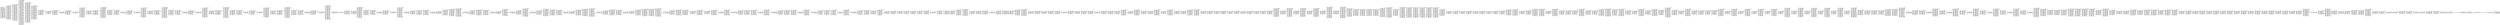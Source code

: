 digraph "graph.cfg.gv" {
	subgraph global {
		node [fontname=Courier fontsize=30.0 rank=same shape=box]
		block_0 [label="0: %00 = #0x1\l2: %01 = #0x40\l4: MSTORE(%01, %00)\l5: [NO_SSA] DUP1\l6: [NO_SSA] PUSH1\l8: [NO_SSA] DUP2\l9: [NO_SSA] MSTORE\la: [NO_SSA] PUSH1\lc: [NO_SSA] ADD\ld: [NO_SSA] PUSH1\lf: [NO_SSA] DUP2\l10: [NO_SSA] MSTORE\l11: [NO_SSA] PUSH1\l13: [NO_SSA] ADD\l14: [NO_SSA] PUSH1\l16: [NO_SSA] PUSH4\l1b: [NO_SSA] AND\l1c: [NO_SSA] DUP2\l1d: [NO_SSA] MSTORE\l1e: [NO_SSA] POP\l1f: [NO_SSA] SWAP1\l20: [NO_SSA] JUMP\l"]
		block_21 [label="21: [NO_SSA] JUMPDEST\l22: [NO_SSA] PUSH1\l24: [NO_SSA] MLOAD\l25: [NO_SSA] DUP1\l26: [NO_SSA] PUSH1\l28: [NO_SSA] ADD\l29: [NO_SSA] PUSH1\l2b: [NO_SSA] MSTORE\l2c: [NO_SSA] DUP1\l2d: [NO_SSA] PUSH1\l2f: [NO_SSA] DUP2\l30: [NO_SSA] MSTORE\l31: [NO_SSA] PUSH1\l33: [NO_SSA] ADD\l34: [NO_SSA] PUSH1\l36: [NO_SSA] PUSH20\l4b: [NO_SSA] AND\l4c: [NO_SSA] DUP2\l4d: [NO_SSA] MSTORE\l4e: [NO_SSA] PUSH1\l50: [NO_SSA] ADD\l51: [NO_SSA] PUSH1\l53: [NO_SSA] DUP2\l54: [NO_SSA] MSTORE\l55: [NO_SSA] POP\l56: [NO_SSA] SWAP1\l57: [NO_SSA] JUMP\l"]
		block_58 [label="58: [NO_SSA] JUMPDEST\l59: [NO_SSA] PUSH1\l5b: [NO_SSA] MLOAD\l5c: [NO_SSA] DUP1\l5d: [NO_SSA] PUSH1\l5f: [NO_SSA] ADD\l60: [NO_SSA] PUSH1\l62: [NO_SSA] MSTORE\l63: [NO_SSA] DUP1\l64: [NO_SSA] PUSH1\l66: [NO_SSA] DUP2\l67: [NO_SSA] MSTORE\l68: [NO_SSA] PUSH1\l6a: [NO_SSA] ADD\l6b: [NO_SSA] PUSH1\l6d: [NO_SSA] DUP2\l6e: [NO_SSA] MSTORE\l6f: [NO_SSA] PUSH1\l71: [NO_SSA] ADD\l72: [NO_SSA] PUSH1\l74: [NO_SSA] PUSH20\l89: [NO_SSA] AND\l8a: [NO_SSA] DUP2\l8b: [NO_SSA] MSTORE\l8c: [NO_SSA] PUSH1\l8e: [NO_SSA] ADD\l8f: [NO_SSA] PUSH1\l91: [NO_SSA] DUP2\l92: [NO_SSA] MSTORE\l93: [NO_SSA] POP\l94: [NO_SSA] SWAP1\l95: [NO_SSA] JUMP\l"]
		block_96 [label="96: [NO_SSA] JUMPDEST\l97: [NO_SSA] PUSH1\l99: [NO_SSA] MLOAD\l9a: [NO_SSA] DUP1\l9b: [NO_SSA] PUSH1\l9d: [NO_SSA] ADD\l9e: [NO_SSA] PUSH1\la0: [NO_SSA] MSTORE\la1: [NO_SSA] DUP1\la2: [NO_SSA] PUSH1\la4: [NO_SSA] DUP2\la5: [NO_SSA] MSTORE\la6: [NO_SSA] PUSH1\la8: [NO_SSA] ADD\la9: [NO_SSA] PUSH1\lab: [NO_SSA] PUSH20\lc0: [NO_SSA] AND\lc1: [NO_SSA] DUP2\lc2: [NO_SSA] MSTORE\lc3: [NO_SSA] PUSH1\lc5: [NO_SSA] ADD\lc6: [NO_SSA] PUSH1\lc8: [NO_SSA] PUSH20\ldd: [NO_SSA] AND\lde: [NO_SSA] DUP2\ldf: [NO_SSA] MSTORE\le0: [NO_SSA] PUSH1\le2: [NO_SSA] ADD\le3: [NO_SSA] PUSH1\le5: [NO_SSA] DUP2\le6: [NO_SSA] MSTORE\le7: [NO_SSA] PUSH1\le9: [NO_SSA] ADD\lea: [NO_SSA] PUSH1\lec: [NO_SSA] DUP2\led: [NO_SSA] MSTORE\lee: [NO_SSA] PUSH1\lf0: [NO_SSA] ADD\lf1: [NO_SSA] PUSH1\lf3: [NO_SSA] DUP2\lf4: [NO_SSA] MSTORE\lf5: [NO_SSA] PUSH1\lf7: [NO_SSA] ADD\lf8: [NO_SSA] PUSH1\lfa: [NO_SSA] DUP2\lfb: [NO_SSA] MSTORE\lfc: [NO_SSA] POP\lfd: [NO_SSA] SWAP1\lfe: [NO_SSA] JUMP\l"]
		block_ff [label="ff: [NO_SSA] JUMPDEST\l100: [NO_SSA] PUSH1\l102: [NO_SSA] MLOAD\l103: [NO_SSA] DUP1\l104: [NO_SSA] PUSH1\l106: [NO_SSA] ADD\l107: [NO_SSA] PUSH1\l109: [NO_SSA] MSTORE\l10a: [NO_SSA] DUP1\l10b: [NO_SSA] PUSH1\l10d: [NO_SSA] DUP2\l10e: [NO_SSA] MSTORE\l10f: [NO_SSA] PUSH1\l111: [NO_SSA] ADD\l112: [NO_SSA] PUSH1\l114: [NO_SSA] DUP2\l115: [NO_SSA] MSTORE\l116: [NO_SSA] PUSH1\l118: [NO_SSA] ADD\l119: [NO_SSA] PUSH1\l11b: [NO_SSA] DUP2\l11c: [NO_SSA] MSTORE\l11d: [NO_SSA] PUSH1\l11f: [NO_SSA] ADD\l120: [NO_SSA] PUSH1\l122: [NO_SSA] DUP2\l123: [NO_SSA] MSTORE\l124: [NO_SSA] PUSH1\l126: [NO_SSA] ADD\l127: [NO_SSA] PUSH1\l129: [NO_SSA] DUP2\l12a: [NO_SSA] MSTORE\l12b: [NO_SSA] PUSH1\l12d: [NO_SSA] ADD\l12e: [NO_SSA] PUSH1\l130: [NO_SSA] DUP2\l131: [NO_SSA] MSTORE\l132: [NO_SSA] POP\l133: [NO_SSA] SWAP1\l134: [NO_SSA] JUMP\l"]
		block_135 [label="135: [NO_SSA] JUMPDEST\l136: [NO_SSA] PUSH1\l138: [NO_SSA] MLOAD\l139: [NO_SSA] DUP1\l13a: [NO_SSA] PUSH1\l13c: [NO_SSA] ADD\l13d: [NO_SSA] PUSH1\l13f: [NO_SSA] MSTORE\l140: [NO_SSA] DUP1\l141: [NO_SSA] PUSH1\l143: [NO_SSA] PUSH20\l158: [NO_SSA] AND\l159: [NO_SSA] DUP2\l15a: [NO_SSA] MSTORE\l15b: [NO_SSA] PUSH1\l15d: [NO_SSA] ADD\l15e: [NO_SSA] PUSH1\l160: [NO_SSA] DUP2\l161: [NO_SSA] MSTORE\l162: [NO_SSA] PUSH1\l164: [NO_SSA] ADD\l165: [NO_SSA] PUSH1\l167: [NO_SSA] DUP2\l168: [NO_SSA] MSTORE\l169: [NO_SSA] POP\l16a: [NO_SSA] SWAP1\l16b: [NO_SSA] JUMP\l"]
		block_16c [label="16c: [NO_SSA] JUMPDEST\l16d: [NO_SSA] PUSH1\l16f: [NO_SSA] DUP2\l170: [NO_SSA] CALLDATALOAD\l171: [NO_SSA] SWAP1\l172: [NO_SSA] POP\l173: [NO_SSA] PUSH2\l176: [NO_SSA] DUP2\l177: [NO_SSA] PUSH2\l17a: [NO_SSA] JUMP\l"]
		block_17b [label="17b: [NO_SSA] JUMPDEST\l17c: [NO_SSA] SWAP3\l17d: [NO_SSA] SWAP2\l17e: [NO_SSA] POP\l17f: [NO_SSA] POP\l180: [NO_SSA] JUMP\l"]
		block_181 [label="181: [NO_SSA] JUMPDEST\l182: [NO_SSA] PUSH1\l184: [NO_SSA] DUP3\l185: [NO_SSA] PUSH1\l187: [NO_SSA] DUP4\l188: [NO_SSA] ADD\l189: [NO_SSA] SLT\l18a: [NO_SSA] PUSH2\l18d: [NO_SSA] JUMPI\l"]
		block_18e [label="18e: [NO_SSA] PUSH1\l190: [NO_SSA] DUP1\l191: [NO_SSA] REVERT\l"]
		block_192 [label="192: [NO_SSA] JUMPDEST\l193: [NO_SSA] DUP2\l194: [NO_SSA] CALLDATALOAD\l195: [NO_SSA] PUSH2\l198: [NO_SSA] PUSH2\l19b: [NO_SSA] DUP3\l19c: [NO_SSA] PUSH2\l19f: [NO_SSA] JUMP\l"]
		block_1a0 [label="1a0: [NO_SSA] JUMPDEST\l1a1: [NO_SSA] PUSH2\l1a4: [NO_SSA] JUMP\l"]
		block_1a5 [label="1a5: [NO_SSA] JUMPDEST\l1a6: [NO_SSA] SWAP2\l1a7: [NO_SSA] POP\l1a8: [NO_SSA] DUP2\l1a9: [NO_SSA] DUP2\l1aa: [NO_SSA] DUP4\l1ab: [NO_SSA] MSTORE\l1ac: [NO_SSA] PUSH1\l1ae: [NO_SSA] DUP5\l1af: [NO_SSA] ADD\l1b0: [NO_SSA] SWAP4\l1b1: [NO_SSA] POP\l1b2: [NO_SSA] PUSH1\l1b4: [NO_SSA] DUP2\l1b5: [NO_SSA] ADD\l1b6: [NO_SSA] SWAP1\l1b7: [NO_SSA] POP\l1b8: [NO_SSA] DUP4\l1b9: [NO_SSA] PUSH1\l"]
		block_1bb [label="1bb: [NO_SSA] JUMPDEST\l1bc: [NO_SSA] DUP4\l1bd: [NO_SSA] DUP2\l1be: [NO_SSA] LT\l1bf: [NO_SSA] ISZERO\l1c0: [NO_SSA] PUSH2\l1c3: [NO_SSA] JUMPI\l"]
		block_1c4 [label="1c4: [NO_SSA] DUP2\l1c5: [NO_SSA] CALLDATALOAD\l1c6: [NO_SSA] DUP7\l1c7: [NO_SSA] ADD\l1c8: [NO_SSA] PUSH2\l1cb: [NO_SSA] DUP9\l1cc: [NO_SSA] DUP3\l1cd: [NO_SSA] PUSH2\l1d0: [NO_SSA] JUMP\l"]
		block_1d1 [label="1d1: [NO_SSA] JUMPDEST\l1d2: [NO_SSA] DUP5\l1d3: [NO_SSA] MSTORE\l1d4: [NO_SSA] PUSH1\l1d6: [NO_SSA] DUP5\l1d7: [NO_SSA] ADD\l1d8: [NO_SSA] SWAP4\l1d9: [NO_SSA] POP\l1da: [NO_SSA] PUSH1\l1dc: [NO_SSA] DUP4\l1dd: [NO_SSA] ADD\l1de: [NO_SSA] SWAP3\l1df: [NO_SSA] POP\l1e0: [NO_SSA] POP\l1e1: [NO_SSA] PUSH1\l1e3: [NO_SSA] DUP2\l1e4: [NO_SSA] ADD\l1e5: [NO_SSA] SWAP1\l1e6: [NO_SSA] POP\l1e7: [NO_SSA] PUSH2\l1ea: [NO_SSA] JUMP\l"]
		block_1eb [label="1eb: [NO_SSA] JUMPDEST\l1ec: [NO_SSA] POP\l1ed: [NO_SSA] POP\l1ee: [NO_SSA] POP\l1ef: [NO_SSA] POP\l1f0: [NO_SSA] SWAP3\l1f1: [NO_SSA] SWAP2\l1f2: [NO_SSA] POP\l1f3: [NO_SSA] POP\l1f4: [NO_SSA] JUMP\l"]
		block_1f5 [label="1f5: [NO_SSA] JUMPDEST\l1f6: [NO_SSA] PUSH1\l1f8: [NO_SSA] DUP3\l1f9: [NO_SSA] PUSH1\l1fb: [NO_SSA] DUP4\l1fc: [NO_SSA] ADD\l1fd: [NO_SSA] SLT\l1fe: [NO_SSA] PUSH2\l201: [NO_SSA] JUMPI\l"]
		block_202 [label="202: [NO_SSA] PUSH1\l204: [NO_SSA] DUP1\l205: [NO_SSA] REVERT\l"]
		block_206 [label="206: [NO_SSA] JUMPDEST\l207: [NO_SSA] DUP2\l208: [NO_SSA] CALLDATALOAD\l209: [NO_SSA] PUSH2\l20c: [NO_SSA] PUSH2\l20f: [NO_SSA] DUP3\l210: [NO_SSA] PUSH2\l213: [NO_SSA] JUMP\l"]
		block_214 [label="214: [NO_SSA] JUMPDEST\l215: [NO_SSA] PUSH2\l218: [NO_SSA] JUMP\l"]
		block_219 [label="219: [NO_SSA] JUMPDEST\l21a: [NO_SSA] SWAP2\l21b: [NO_SSA] POP\l21c: [NO_SSA] DUP2\l21d: [NO_SSA] DUP2\l21e: [NO_SSA] DUP4\l21f: [NO_SSA] MSTORE\l220: [NO_SSA] PUSH1\l222: [NO_SSA] DUP5\l223: [NO_SSA] ADD\l224: [NO_SSA] SWAP4\l225: [NO_SSA] POP\l226: [NO_SSA] PUSH1\l228: [NO_SSA] DUP2\l229: [NO_SSA] ADD\l22a: [NO_SSA] SWAP1\l22b: [NO_SSA] POP\l22c: [NO_SSA] DUP4\l22d: [NO_SSA] PUSH1\l"]
		block_22f [label="22f: [NO_SSA] JUMPDEST\l230: [NO_SSA] DUP4\l231: [NO_SSA] DUP2\l232: [NO_SSA] LT\l233: [NO_SSA] ISZERO\l234: [NO_SSA] PUSH2\l237: [NO_SSA] JUMPI\l"]
		block_238 [label="238: [NO_SSA] DUP2\l239: [NO_SSA] CALLDATALOAD\l23a: [NO_SSA] DUP7\l23b: [NO_SSA] ADD\l23c: [NO_SSA] PUSH2\l23f: [NO_SSA] DUP9\l240: [NO_SSA] DUP3\l241: [NO_SSA] PUSH2\l244: [NO_SSA] JUMP\l"]
		block_245 [label="245: [NO_SSA] JUMPDEST\l246: [NO_SSA] DUP5\l247: [NO_SSA] MSTORE\l248: [NO_SSA] PUSH1\l24a: [NO_SSA] DUP5\l24b: [NO_SSA] ADD\l24c: [NO_SSA] SWAP4\l24d: [NO_SSA] POP\l24e: [NO_SSA] PUSH1\l250: [NO_SSA] DUP4\l251: [NO_SSA] ADD\l252: [NO_SSA] SWAP3\l253: [NO_SSA] POP\l254: [NO_SSA] POP\l255: [NO_SSA] PUSH1\l257: [NO_SSA] DUP2\l258: [NO_SSA] ADD\l259: [NO_SSA] SWAP1\l25a: [NO_SSA] POP\l25b: [NO_SSA] PUSH2\l25e: [NO_SSA] JUMP\l"]
		block_25f [label="25f: [NO_SSA] JUMPDEST\l260: [NO_SSA] POP\l261: [NO_SSA] POP\l262: [NO_SSA] POP\l263: [NO_SSA] POP\l264: [NO_SSA] SWAP3\l265: [NO_SSA] SWAP2\l266: [NO_SSA] POP\l267: [NO_SSA] POP\l268: [NO_SSA] JUMP\l"]
		block_269 [label="269: [NO_SSA] JUMPDEST\l26a: [NO_SSA] PUSH1\l26c: [NO_SSA] DUP3\l26d: [NO_SSA] PUSH1\l26f: [NO_SSA] DUP4\l270: [NO_SSA] ADD\l271: [NO_SSA] SLT\l272: [NO_SSA] PUSH2\l275: [NO_SSA] JUMPI\l"]
		block_276 [label="276: [NO_SSA] PUSH1\l278: [NO_SSA] DUP1\l279: [NO_SSA] REVERT\l"]
		block_27a [label="27a: [NO_SSA] JUMPDEST\l27b: [NO_SSA] DUP2\l27c: [NO_SSA] CALLDATALOAD\l27d: [NO_SSA] PUSH2\l280: [NO_SSA] PUSH2\l283: [NO_SSA] DUP3\l284: [NO_SSA] PUSH2\l287: [NO_SSA] JUMP\l"]
		block_288 [label="288: [NO_SSA] JUMPDEST\l289: [NO_SSA] PUSH2\l28c: [NO_SSA] JUMP\l"]
		block_28d [label="28d: [NO_SSA] JUMPDEST\l28e: [NO_SSA] SWAP2\l28f: [NO_SSA] POP\l290: [NO_SSA] DUP2\l291: [NO_SSA] DUP2\l292: [NO_SSA] DUP4\l293: [NO_SSA] MSTORE\l294: [NO_SSA] PUSH1\l296: [NO_SSA] DUP5\l297: [NO_SSA] ADD\l298: [NO_SSA] SWAP4\l299: [NO_SSA] POP\l29a: [NO_SSA] PUSH1\l29c: [NO_SSA] DUP2\l29d: [NO_SSA] ADD\l29e: [NO_SSA] SWAP1\l29f: [NO_SSA] POP\l2a0: [NO_SSA] DUP4\l2a1: [NO_SSA] PUSH1\l"]
		block_2a3 [label="2a3: [NO_SSA] JUMPDEST\l2a4: [NO_SSA] DUP4\l2a5: [NO_SSA] DUP2\l2a6: [NO_SSA] LT\l2a7: [NO_SSA] ISZERO\l2a8: [NO_SSA] PUSH2\l2ab: [NO_SSA] JUMPI\l"]
		block_2ac [label="2ac: [NO_SSA] DUP2\l2ad: [NO_SSA] CALLDATALOAD\l2ae: [NO_SSA] DUP7\l2af: [NO_SSA] ADD\l2b0: [NO_SSA] PUSH2\l2b3: [NO_SSA] DUP9\l2b4: [NO_SSA] DUP3\l2b5: [NO_SSA] PUSH2\l2b8: [NO_SSA] JUMP\l"]
		block_2b9 [label="2b9: [NO_SSA] JUMPDEST\l2ba: [NO_SSA] DUP5\l2bb: [NO_SSA] MSTORE\l2bc: [NO_SSA] PUSH1\l2be: [NO_SSA] DUP5\l2bf: [NO_SSA] ADD\l2c0: [NO_SSA] SWAP4\l2c1: [NO_SSA] POP\l2c2: [NO_SSA] PUSH1\l2c4: [NO_SSA] DUP4\l2c5: [NO_SSA] ADD\l2c6: [NO_SSA] SWAP3\l2c7: [NO_SSA] POP\l2c8: [NO_SSA] POP\l2c9: [NO_SSA] PUSH1\l2cb: [NO_SSA] DUP2\l2cc: [NO_SSA] ADD\l2cd: [NO_SSA] SWAP1\l2ce: [NO_SSA] POP\l2cf: [NO_SSA] PUSH2\l2d2: [NO_SSA] JUMP\l"]
		block_2d3 [label="2d3: [NO_SSA] JUMPDEST\l2d4: [NO_SSA] POP\l2d5: [NO_SSA] POP\l2d6: [NO_SSA] POP\l2d7: [NO_SSA] POP\l2d8: [NO_SSA] SWAP3\l2d9: [NO_SSA] SWAP2\l2da: [NO_SSA] POP\l2db: [NO_SSA] POP\l2dc: [NO_SSA] JUMP\l"]
		block_2dd [label="2dd: [NO_SSA] JUMPDEST\l2de: [NO_SSA] PUSH1\l2e0: [NO_SSA] DUP3\l2e1: [NO_SSA] PUSH1\l2e3: [NO_SSA] DUP4\l2e4: [NO_SSA] ADD\l2e5: [NO_SSA] SLT\l2e6: [NO_SSA] PUSH2\l2e9: [NO_SSA] JUMPI\l"]
		block_2ea [label="2ea: [NO_SSA] PUSH1\l2ec: [NO_SSA] DUP1\l2ed: [NO_SSA] REVERT\l"]
		block_2ee [label="2ee: [NO_SSA] JUMPDEST\l2ef: [NO_SSA] DUP2\l2f0: [NO_SSA] CALLDATALOAD\l2f1: [NO_SSA] PUSH2\l2f4: [NO_SSA] PUSH2\l2f7: [NO_SSA] DUP3\l2f8: [NO_SSA] PUSH2\l2fb: [NO_SSA] JUMP\l"]
		block_2fc [label="2fc: [NO_SSA] JUMPDEST\l2fd: [NO_SSA] PUSH2\l300: [NO_SSA] JUMP\l"]
		block_301 [label="301: [NO_SSA] JUMPDEST\l302: [NO_SSA] SWAP2\l303: [NO_SSA] POP\l304: [NO_SSA] DUP2\l305: [NO_SSA] DUP2\l306: [NO_SSA] DUP4\l307: [NO_SSA] MSTORE\l308: [NO_SSA] PUSH1\l30a: [NO_SSA] DUP5\l30b: [NO_SSA] ADD\l30c: [NO_SSA] SWAP4\l30d: [NO_SSA] POP\l30e: [NO_SSA] PUSH1\l310: [NO_SSA] DUP2\l311: [NO_SSA] ADD\l312: [NO_SSA] SWAP1\l313: [NO_SSA] POP\l314: [NO_SSA] DUP4\l315: [NO_SSA] PUSH1\l"]
		block_317 [label="317: [NO_SSA] JUMPDEST\l318: [NO_SSA] DUP4\l319: [NO_SSA] DUP2\l31a: [NO_SSA] LT\l31b: [NO_SSA] ISZERO\l31c: [NO_SSA] PUSH2\l31f: [NO_SSA] JUMPI\l"]
		block_320 [label="320: [NO_SSA] DUP2\l321: [NO_SSA] CALLDATALOAD\l322: [NO_SSA] DUP7\l323: [NO_SSA] ADD\l324: [NO_SSA] PUSH2\l327: [NO_SSA] DUP9\l328: [NO_SSA] DUP3\l329: [NO_SSA] PUSH2\l32c: [NO_SSA] JUMP\l"]
		block_32d [label="32d: [NO_SSA] JUMPDEST\l32e: [NO_SSA] DUP5\l32f: [NO_SSA] MSTORE\l330: [NO_SSA] PUSH1\l332: [NO_SSA] DUP5\l333: [NO_SSA] ADD\l334: [NO_SSA] SWAP4\l335: [NO_SSA] POP\l336: [NO_SSA] PUSH1\l338: [NO_SSA] DUP4\l339: [NO_SSA] ADD\l33a: [NO_SSA] SWAP3\l33b: [NO_SSA] POP\l33c: [NO_SSA] POP\l33d: [NO_SSA] PUSH1\l33f: [NO_SSA] DUP2\l340: [NO_SSA] ADD\l341: [NO_SSA] SWAP1\l342: [NO_SSA] POP\l343: [NO_SSA] PUSH2\l346: [NO_SSA] JUMP\l"]
		block_347 [label="347: [NO_SSA] JUMPDEST\l348: [NO_SSA] POP\l349: [NO_SSA] POP\l34a: [NO_SSA] POP\l34b: [NO_SSA] POP\l34c: [NO_SSA] SWAP3\l34d: [NO_SSA] SWAP2\l34e: [NO_SSA] POP\l34f: [NO_SSA] POP\l350: [NO_SSA] JUMP\l"]
		block_351 [label="351: [NO_SSA] JUMPDEST\l352: [NO_SSA] PUSH1\l354: [NO_SSA] DUP3\l355: [NO_SSA] PUSH1\l357: [NO_SSA] DUP4\l358: [NO_SSA] ADD\l359: [NO_SSA] SLT\l35a: [NO_SSA] PUSH2\l35d: [NO_SSA] JUMPI\l"]
		block_35e [label="35e: [NO_SSA] PUSH1\l360: [NO_SSA] DUP1\l361: [NO_SSA] REVERT\l"]
		block_362 [label="362: [NO_SSA] JUMPDEST\l363: [NO_SSA] DUP2\l364: [NO_SSA] CALLDATALOAD\l365: [NO_SSA] PUSH2\l368: [NO_SSA] PUSH2\l36b: [NO_SSA] DUP3\l36c: [NO_SSA] PUSH2\l36f: [NO_SSA] JUMP\l"]
		block_370 [label="370: [NO_SSA] JUMPDEST\l371: [NO_SSA] PUSH2\l374: [NO_SSA] JUMP\l"]
		block_375 [label="375: [NO_SSA] JUMPDEST\l376: [NO_SSA] SWAP2\l377: [NO_SSA] POP\l378: [NO_SSA] DUP2\l379: [NO_SSA] DUP2\l37a: [NO_SSA] DUP4\l37b: [NO_SSA] MSTORE\l37c: [NO_SSA] PUSH1\l37e: [NO_SSA] DUP5\l37f: [NO_SSA] ADD\l380: [NO_SSA] SWAP4\l381: [NO_SSA] POP\l382: [NO_SSA] PUSH1\l384: [NO_SSA] DUP2\l385: [NO_SSA] ADD\l386: [NO_SSA] SWAP1\l387: [NO_SSA] POP\l388: [NO_SSA] DUP4\l389: [NO_SSA] DUP6\l38a: [NO_SSA] PUSH1\l38c: [NO_SSA] DUP5\l38d: [NO_SSA] MUL\l38e: [NO_SSA] DUP3\l38f: [NO_SSA] ADD\l390: [NO_SSA] GT\l391: [NO_SSA] ISZERO\l392: [NO_SSA] PUSH2\l395: [NO_SSA] JUMPI\l"]
		block_396 [label="396: [NO_SSA] PUSH1\l398: [NO_SSA] DUP1\l399: [NO_SSA] REVERT\l"]
		block_39a [label="39a: [NO_SSA] JUMPDEST\l39b: [NO_SSA] PUSH1\l"]
		block_39d [label="39d: [NO_SSA] JUMPDEST\l39e: [NO_SSA] DUP4\l39f: [NO_SSA] DUP2\l3a0: [NO_SSA] LT\l3a1: [NO_SSA] ISZERO\l3a2: [NO_SSA] PUSH2\l3a5: [NO_SSA] JUMPI\l"]
		block_3a6 [label="3a6: [NO_SSA] DUP2\l3a7: [NO_SSA] PUSH2\l3aa: [NO_SSA] DUP9\l3ab: [NO_SSA] DUP3\l3ac: [NO_SSA] PUSH2\l3af: [NO_SSA] JUMP\l"]
		block_3b0 [label="3b0: [NO_SSA] JUMPDEST\l3b1: [NO_SSA] DUP5\l3b2: [NO_SSA] MSTORE\l3b3: [NO_SSA] PUSH1\l3b5: [NO_SSA] DUP5\l3b6: [NO_SSA] ADD\l3b7: [NO_SSA] SWAP4\l3b8: [NO_SSA] POP\l3b9: [NO_SSA] PUSH1\l3bb: [NO_SSA] DUP4\l3bc: [NO_SSA] ADD\l3bd: [NO_SSA] SWAP3\l3be: [NO_SSA] POP\l3bf: [NO_SSA] POP\l3c0: [NO_SSA] PUSH1\l3c2: [NO_SSA] DUP2\l3c3: [NO_SSA] ADD\l3c4: [NO_SSA] SWAP1\l3c5: [NO_SSA] POP\l3c6: [NO_SSA] PUSH2\l3c9: [NO_SSA] JUMP\l"]
		block_3ca [label="3ca: [NO_SSA] JUMPDEST\l3cb: [NO_SSA] POP\l3cc: [NO_SSA] POP\l3cd: [NO_SSA] POP\l3ce: [NO_SSA] POP\l3cf: [NO_SSA] SWAP3\l3d0: [NO_SSA] SWAP2\l3d1: [NO_SSA] POP\l3d2: [NO_SSA] POP\l3d3: [NO_SSA] JUMP\l"]
		block_3d4 [label="3d4: [NO_SSA] JUMPDEST\l3d5: [NO_SSA] PUSH1\l3d7: [NO_SSA] DUP3\l3d8: [NO_SSA] PUSH1\l3da: [NO_SSA] DUP4\l3db: [NO_SSA] ADD\l3dc: [NO_SSA] SLT\l3dd: [NO_SSA] PUSH2\l3e0: [NO_SSA] JUMPI\l"]
		block_3e1 [label="3e1: [NO_SSA] PUSH1\l3e3: [NO_SSA] DUP1\l3e4: [NO_SSA] REVERT\l"]
		block_3e5 [label="3e5: [NO_SSA] JUMPDEST\l3e6: [NO_SSA] DUP2\l3e7: [NO_SSA] CALLDATALOAD\l3e8: [NO_SSA] PUSH2\l3eb: [NO_SSA] PUSH2\l3ee: [NO_SSA] DUP3\l3ef: [NO_SSA] PUSH2\l3f2: [NO_SSA] JUMP\l"]
		block_3f3 [label="3f3: [NO_SSA] JUMPDEST\l3f4: [NO_SSA] PUSH2\l3f7: [NO_SSA] JUMP\l"]
		block_3f8 [label="3f8: [NO_SSA] JUMPDEST\l3f9: [NO_SSA] SWAP2\l3fa: [NO_SSA] POP\l3fb: [NO_SSA] DUP1\l3fc: [NO_SSA] DUP3\l3fd: [NO_SSA] MSTORE\l3fe: [NO_SSA] PUSH1\l400: [NO_SSA] DUP4\l401: [NO_SSA] ADD\l402: [NO_SSA] PUSH1\l404: [NO_SSA] DUP4\l405: [NO_SSA] ADD\l406: [NO_SSA] DUP6\l407: [NO_SSA] DUP4\l408: [NO_SSA] DUP4\l409: [NO_SSA] ADD\l40a: [NO_SSA] GT\l40b: [NO_SSA] ISZERO\l40c: [NO_SSA] PUSH2\l40f: [NO_SSA] JUMPI\l"]
		block_410 [label="410: [NO_SSA] PUSH1\l412: [NO_SSA] DUP1\l413: [NO_SSA] REVERT\l"]
		block_414 [label="414: [NO_SSA] JUMPDEST\l415: [NO_SSA] PUSH2\l418: [NO_SSA] DUP4\l419: [NO_SSA] DUP3\l41a: [NO_SSA] DUP5\l41b: [NO_SSA] PUSH2\l41e: [NO_SSA] JUMP\l"]
		block_41f [label="41f: [NO_SSA] JUMPDEST\l420: [NO_SSA] POP\l421: [NO_SSA] POP\l422: [NO_SSA] POP\l423: [NO_SSA] SWAP3\l424: [NO_SSA] SWAP2\l425: [NO_SSA] POP\l426: [NO_SSA] POP\l427: [NO_SSA] JUMP\l"]
		block_428 [label="428: [NO_SSA] JUMPDEST\l429: [NO_SSA] PUSH1\l42b: [NO_SSA] PUSH1\l42d: [NO_SSA] DUP3\l42e: [NO_SSA] DUP5\l42f: [NO_SSA] SUB\l430: [NO_SSA] SLT\l431: [NO_SSA] ISZERO\l432: [NO_SSA] PUSH2\l435: [NO_SSA] JUMPI\l"]
		block_436 [label="436: [NO_SSA] PUSH1\l438: [NO_SSA] DUP1\l439: [NO_SSA] REVERT\l"]
		block_43a [label="43a: [NO_SSA] JUMPDEST\l43b: [NO_SSA] PUSH2\l43e: [NO_SSA] PUSH1\l440: [NO_SSA] PUSH2\l443: [NO_SSA] JUMP\l"]
		block_444 [label="444: [NO_SSA] JUMPDEST\l445: [NO_SSA] SWAP1\l446: [NO_SSA] POP\l447: [NO_SSA] PUSH1\l449: [NO_SSA] PUSH2\l44c: [NO_SSA] DUP5\l44d: [NO_SSA] DUP3\l44e: [NO_SSA] DUP6\l44f: [NO_SSA] ADD\l450: [NO_SSA] PUSH2\l453: [NO_SSA] JUMP\l"]
		block_454 [label="454: [NO_SSA] JUMPDEST\l455: [NO_SSA] PUSH1\l457: [NO_SSA] DUP4\l458: [NO_SSA] ADD\l459: [NO_SSA] MSTORE\l45a: [NO_SSA] POP\l45b: [NO_SSA] PUSH1\l45d: [NO_SSA] PUSH2\l460: [NO_SSA] DUP5\l461: [NO_SSA] DUP3\l462: [NO_SSA] DUP6\l463: [NO_SSA] ADD\l464: [NO_SSA] PUSH2\l467: [NO_SSA] JUMP\l"]
		block_468 [label="468: [NO_SSA] JUMPDEST\l469: [NO_SSA] PUSH1\l46b: [NO_SSA] DUP4\l46c: [NO_SSA] ADD\l46d: [NO_SSA] MSTORE\l46e: [NO_SSA] POP\l46f: [NO_SSA] PUSH1\l471: [NO_SSA] DUP3\l472: [NO_SSA] ADD\l473: [NO_SSA] CALLDATALOAD\l474: [NO_SSA] PUSH8\l47d: [NO_SSA] DUP2\l47e: [NO_SSA] GT\l47f: [NO_SSA] ISZERO\l480: [NO_SSA] PUSH2\l483: [NO_SSA] JUMPI\l"]
		block_484 [label="484: [NO_SSA] PUSH1\l486: [NO_SSA] DUP1\l487: [NO_SSA] REVERT\l"]
		block_488 [label="488: [NO_SSA] JUMPDEST\l489: [NO_SSA] PUSH2\l48c: [NO_SSA] DUP5\l48d: [NO_SSA] DUP3\l48e: [NO_SSA] DUP6\l48f: [NO_SSA] ADD\l490: [NO_SSA] PUSH2\l493: [NO_SSA] JUMP\l"]
		block_494 [label="494: [NO_SSA] JUMPDEST\l495: [NO_SSA] PUSH1\l497: [NO_SSA] DUP4\l498: [NO_SSA] ADD\l499: [NO_SSA] MSTORE\l49a: [NO_SSA] POP\l49b: [NO_SSA] SWAP3\l49c: [NO_SSA] SWAP2\l49d: [NO_SSA] POP\l49e: [NO_SSA] POP\l49f: [NO_SSA] JUMP\l"]
		block_4a0 [label="4a0: [NO_SSA] JUMPDEST\l4a1: [NO_SSA] PUSH1\l4a3: [NO_SSA] PUSH1\l4a5: [NO_SSA] DUP3\l4a6: [NO_SSA] DUP5\l4a7: [NO_SSA] SUB\l4a8: [NO_SSA] SLT\l4a9: [NO_SSA] ISZERO\l4aa: [NO_SSA] PUSH2\l4ad: [NO_SSA] JUMPI\l"]
		block_4ae [label="4ae: [NO_SSA] PUSH1\l4b0: [NO_SSA] DUP1\l4b1: [NO_SSA] REVERT\l"]
		block_4b2 [label="4b2: [NO_SSA] JUMPDEST\l4b3: [NO_SSA] PUSH2\l4b6: [NO_SSA] PUSH1\l4b8: [NO_SSA] PUSH2\l4bb: [NO_SSA] JUMP\l"]
		block_4bc [label="4bc: [NO_SSA] JUMPDEST\l4bd: [NO_SSA] SWAP1\l4be: [NO_SSA] POP\l4bf: [NO_SSA] PUSH1\l4c1: [NO_SSA] DUP3\l4c2: [NO_SSA] ADD\l4c3: [NO_SSA] CALLDATALOAD\l4c4: [NO_SSA] PUSH8\l4cd: [NO_SSA] DUP2\l4ce: [NO_SSA] GT\l4cf: [NO_SSA] ISZERO\l4d0: [NO_SSA] PUSH2\l4d3: [NO_SSA] JUMPI\l"]
		block_4d4 [label="4d4: [NO_SSA] PUSH1\l4d6: [NO_SSA] DUP1\l4d7: [NO_SSA] REVERT\l"]
		block_4d8 [label="4d8: [NO_SSA] JUMPDEST\l4d9: [NO_SSA] PUSH2\l4dc: [NO_SSA] DUP5\l4dd: [NO_SSA] DUP3\l4de: [NO_SSA] DUP6\l4df: [NO_SSA] ADD\l4e0: [NO_SSA] PUSH2\l4e3: [NO_SSA] JUMP\l"]
		block_4e4 [label="4e4: [NO_SSA] JUMPDEST\l4e5: [NO_SSA] PUSH1\l4e7: [NO_SSA] DUP4\l4e8: [NO_SSA] ADD\l4e9: [NO_SSA] MSTORE\l4ea: [NO_SSA] POP\l4eb: [NO_SSA] PUSH1\l4ed: [NO_SSA] DUP3\l4ee: [NO_SSA] ADD\l4ef: [NO_SSA] CALLDATALOAD\l4f0: [NO_SSA] PUSH8\l4f9: [NO_SSA] DUP2\l4fa: [NO_SSA] GT\l4fb: [NO_SSA] ISZERO\l4fc: [NO_SSA] PUSH2\l4ff: [NO_SSA] JUMPI\l"]
		block_500 [label="500: [NO_SSA] PUSH1\l502: [NO_SSA] DUP1\l503: [NO_SSA] REVERT\l"]
		block_504 [label="504: [NO_SSA] JUMPDEST\l505: [NO_SSA] PUSH2\l508: [NO_SSA] DUP5\l509: [NO_SSA] DUP3\l50a: [NO_SSA] DUP6\l50b: [NO_SSA] ADD\l50c: [NO_SSA] PUSH2\l50f: [NO_SSA] JUMP\l"]
		block_510 [label="510: [NO_SSA] JUMPDEST\l511: [NO_SSA] PUSH1\l513: [NO_SSA] DUP4\l514: [NO_SSA] ADD\l515: [NO_SSA] MSTORE\l516: [NO_SSA] POP\l517: [NO_SSA] PUSH1\l519: [NO_SSA] PUSH2\l51c: [NO_SSA] DUP5\l51d: [NO_SSA] DUP3\l51e: [NO_SSA] DUP6\l51f: [NO_SSA] ADD\l520: [NO_SSA] PUSH2\l523: [NO_SSA] JUMP\l"]
		block_524 [label="524: [NO_SSA] JUMPDEST\l525: [NO_SSA] PUSH1\l527: [NO_SSA] DUP4\l528: [NO_SSA] ADD\l529: [NO_SSA] MSTORE\l52a: [NO_SSA] POP\l52b: [NO_SSA] SWAP3\l52c: [NO_SSA] SWAP2\l52d: [NO_SSA] POP\l52e: [NO_SSA] POP\l52f: [NO_SSA] JUMP\l"]
		block_530 [label="530: [NO_SSA] JUMPDEST\l531: [NO_SSA] PUSH1\l533: [NO_SSA] PUSH1\l535: [NO_SSA] DUP3\l536: [NO_SSA] DUP5\l537: [NO_SSA] SUB\l538: [NO_SSA] SLT\l539: [NO_SSA] ISZERO\l53a: [NO_SSA] PUSH2\l53d: [NO_SSA] JUMPI\l"]
		block_53e [label="53e: [NO_SSA] PUSH1\l540: [NO_SSA] DUP1\l541: [NO_SSA] REVERT\l"]
		block_542 [label="542: [NO_SSA] JUMPDEST\l543: [NO_SSA] PUSH2\l546: [NO_SSA] PUSH1\l548: [NO_SSA] PUSH2\l54b: [NO_SSA] JUMP\l"]
		block_54c [label="54c: [NO_SSA] JUMPDEST\l54d: [NO_SSA] SWAP1\l54e: [NO_SSA] POP\l54f: [NO_SSA] PUSH1\l551: [NO_SSA] PUSH2\l554: [NO_SSA] DUP5\l555: [NO_SSA] DUP3\l556: [NO_SSA] DUP6\l557: [NO_SSA] ADD\l558: [NO_SSA] PUSH2\l55b: [NO_SSA] JUMP\l"]
		block_55c [label="55c: [NO_SSA] JUMPDEST\l55d: [NO_SSA] PUSH1\l55f: [NO_SSA] DUP4\l560: [NO_SSA] ADD\l561: [NO_SSA] MSTORE\l562: [NO_SSA] POP\l563: [NO_SSA] PUSH1\l565: [NO_SSA] PUSH2\l568: [NO_SSA] DUP5\l569: [NO_SSA] DUP3\l56a: [NO_SSA] DUP6\l56b: [NO_SSA] ADD\l56c: [NO_SSA] PUSH2\l56f: [NO_SSA] JUMP\l"]
		block_570 [label="570: [NO_SSA] JUMPDEST\l571: [NO_SSA] PUSH1\l573: [NO_SSA] DUP4\l574: [NO_SSA] ADD\l575: [NO_SSA] MSTORE\l576: [NO_SSA] POP\l577: [NO_SSA] PUSH1\l579: [NO_SSA] DUP3\l57a: [NO_SSA] ADD\l57b: [NO_SSA] CALLDATALOAD\l57c: [NO_SSA] PUSH8\l585: [NO_SSA] DUP2\l586: [NO_SSA] GT\l587: [NO_SSA] ISZERO\l588: [NO_SSA] PUSH2\l58b: [NO_SSA] JUMPI\l"]
		block_58c [label="58c: [NO_SSA] PUSH1\l58e: [NO_SSA] DUP1\l58f: [NO_SSA] REVERT\l"]
		block_590 [label="590: [NO_SSA] JUMPDEST\l591: [NO_SSA] PUSH2\l594: [NO_SSA] DUP5\l595: [NO_SSA] DUP3\l596: [NO_SSA] DUP6\l597: [NO_SSA] ADD\l598: [NO_SSA] PUSH2\l59b: [NO_SSA] JUMP\l"]
		block_59c [label="59c: [NO_SSA] JUMPDEST\l59d: [NO_SSA] PUSH1\l59f: [NO_SSA] DUP4\l5a0: [NO_SSA] ADD\l5a1: [NO_SSA] MSTORE\l5a2: [NO_SSA] POP\l5a3: [NO_SSA] SWAP3\l5a4: [NO_SSA] SWAP2\l5a5: [NO_SSA] POP\l5a6: [NO_SSA] POP\l5a7: [NO_SSA] JUMP\l"]
		block_5a8 [label="5a8: [NO_SSA] JUMPDEST\l5a9: [NO_SSA] PUSH1\l5ab: [NO_SSA] PUSH1\l5ad: [NO_SSA] DUP3\l5ae: [NO_SSA] DUP5\l5af: [NO_SSA] SUB\l5b0: [NO_SSA] SLT\l5b1: [NO_SSA] ISZERO\l5b2: [NO_SSA] PUSH2\l5b5: [NO_SSA] JUMPI\l"]
		block_5b6 [label="5b6: [NO_SSA] PUSH1\l5b8: [NO_SSA] DUP1\l5b9: [NO_SSA] REVERT\l"]
		block_5ba [label="5ba: [NO_SSA] JUMPDEST\l5bb: [NO_SSA] PUSH2\l5be: [NO_SSA] PUSH1\l5c0: [NO_SSA] PUSH2\l5c3: [NO_SSA] JUMP\l"]
		block_5c4 [label="5c4: [NO_SSA] JUMPDEST\l5c5: [NO_SSA] SWAP1\l5c6: [NO_SSA] POP\l5c7: [NO_SSA] PUSH1\l5c9: [NO_SSA] PUSH2\l5cc: [NO_SSA] DUP5\l5cd: [NO_SSA] DUP3\l5ce: [NO_SSA] DUP6\l5cf: [NO_SSA] ADD\l5d0: [NO_SSA] PUSH2\l5d3: [NO_SSA] JUMP\l"]
		block_5d4 [label="5d4: [NO_SSA] JUMPDEST\l5d5: [NO_SSA] PUSH1\l5d7: [NO_SSA] DUP4\l5d8: [NO_SSA] ADD\l5d9: [NO_SSA] MSTORE\l5da: [NO_SSA] POP\l5db: [NO_SSA] PUSH1\l5dd: [NO_SSA] PUSH2\l5e0: [NO_SSA] DUP5\l5e1: [NO_SSA] DUP3\l5e2: [NO_SSA] DUP6\l5e3: [NO_SSA] ADD\l5e4: [NO_SSA] PUSH2\l5e7: [NO_SSA] JUMP\l"]
		block_5e8 [label="5e8: [NO_SSA] JUMPDEST\l5e9: [NO_SSA] PUSH1\l5eb: [NO_SSA] DUP4\l5ec: [NO_SSA] ADD\l5ed: [NO_SSA] MSTORE\l5ee: [NO_SSA] POP\l5ef: [NO_SSA] PUSH1\l5f1: [NO_SSA] PUSH2\l5f4: [NO_SSA] DUP5\l5f5: [NO_SSA] DUP3\l5f6: [NO_SSA] DUP6\l5f7: [NO_SSA] ADD\l5f8: [NO_SSA] PUSH2\l5fb: [NO_SSA] JUMP\l"]
		block_5fc [label="5fc: [NO_SSA] JUMPDEST\l5fd: [NO_SSA] PUSH1\l5ff: [NO_SSA] DUP4\l600: [NO_SSA] ADD\l601: [NO_SSA] MSTORE\l602: [NO_SSA] POP\l603: [NO_SSA] PUSH1\l605: [NO_SSA] DUP3\l606: [NO_SSA] ADD\l607: [NO_SSA] CALLDATALOAD\l608: [NO_SSA] PUSH8\l611: [NO_SSA] DUP2\l612: [NO_SSA] GT\l613: [NO_SSA] ISZERO\l614: [NO_SSA] PUSH2\l617: [NO_SSA] JUMPI\l"]
		block_618 [label="618: [NO_SSA] PUSH1\l61a: [NO_SSA] DUP1\l61b: [NO_SSA] REVERT\l"]
		block_61c [label="61c: [NO_SSA] JUMPDEST\l61d: [NO_SSA] PUSH2\l620: [NO_SSA] DUP5\l621: [NO_SSA] DUP3\l622: [NO_SSA] DUP6\l623: [NO_SSA] ADD\l624: [NO_SSA] PUSH2\l627: [NO_SSA] JUMP\l"]
		block_628 [label="628: [NO_SSA] JUMPDEST\l629: [NO_SSA] PUSH1\l62b: [NO_SSA] DUP4\l62c: [NO_SSA] ADD\l62d: [NO_SSA] MSTORE\l62e: [NO_SSA] POP\l62f: [NO_SSA] SWAP3\l630: [NO_SSA] SWAP2\l631: [NO_SSA] POP\l632: [NO_SSA] POP\l633: [NO_SSA] JUMP\l"]
		block_634 [label="634: [NO_SSA] JUMPDEST\l635: [NO_SSA] PUSH1\l637: [NO_SSA] DUP2\l638: [NO_SSA] CALLDATALOAD\l639: [NO_SSA] SWAP1\l63a: [NO_SSA] POP\l63b: [NO_SSA] PUSH2\l63e: [NO_SSA] DUP2\l63f: [NO_SSA] PUSH2\l642: [NO_SSA] JUMP\l"]
		block_643 [label="643: [NO_SSA] JUMPDEST\l644: [NO_SSA] SWAP3\l645: [NO_SSA] SWAP2\l646: [NO_SSA] POP\l647: [NO_SSA] POP\l648: [NO_SSA] JUMP\l"]
		block_649 [label="649: [NO_SSA] JUMPDEST\l64a: [NO_SSA] PUSH1\l64c: [NO_SSA] DUP2\l64d: [NO_SSA] CALLDATALOAD\l64e: [NO_SSA] SWAP1\l64f: [NO_SSA] POP\l650: [NO_SSA] PUSH2\l653: [NO_SSA] DUP2\l654: [NO_SSA] PUSH2\l657: [NO_SSA] JUMP\l"]
		block_658 [label="658: [NO_SSA] JUMPDEST\l659: [NO_SSA] SWAP3\l65a: [NO_SSA] SWAP2\l65b: [NO_SSA] POP\l65c: [NO_SSA] POP\l65d: [NO_SSA] JUMP\l"]
		block_65e [label="65e: [NO_SSA] JUMPDEST\l65f: [NO_SSA] PUSH1\l661: [NO_SSA] PUSH1\l663: [NO_SSA] DUP3\l664: [NO_SSA] DUP5\l665: [NO_SSA] SUB\l666: [NO_SSA] SLT\l667: [NO_SSA] ISZERO\l668: [NO_SSA] PUSH2\l66b: [NO_SSA] JUMPI\l"]
		block_66c [label="66c: [NO_SSA] PUSH1\l66e: [NO_SSA] DUP1\l66f: [NO_SSA] REVERT\l"]
		block_670 [label="670: [NO_SSA] JUMPDEST\l671: [NO_SSA] PUSH1\l673: [NO_SSA] DUP3\l674: [NO_SSA] ADD\l675: [NO_SSA] CALLDATALOAD\l676: [NO_SSA] PUSH8\l67f: [NO_SSA] DUP2\l680: [NO_SSA] GT\l681: [NO_SSA] ISZERO\l682: [NO_SSA] PUSH2\l685: [NO_SSA] JUMPI\l"]
		block_686 [label="686: [NO_SSA] PUSH1\l688: [NO_SSA] DUP1\l689: [NO_SSA] REVERT\l"]
		block_68a [label="68a: [NO_SSA] JUMPDEST\l68b: [NO_SSA] PUSH2\l68e: [NO_SSA] DUP5\l68f: [NO_SSA] DUP3\l690: [NO_SSA] DUP6\l691: [NO_SSA] ADD\l692: [NO_SSA] PUSH2\l695: [NO_SSA] JUMP\l"]
		block_696 [label="696: [NO_SSA] JUMPDEST\l697: [NO_SSA] SWAP2\l698: [NO_SSA] POP\l699: [NO_SSA] POP\l69a: [NO_SSA] SWAP3\l69b: [NO_SSA] SWAP2\l69c: [NO_SSA] POP\l69d: [NO_SSA] POP\l69e: [NO_SSA] JUMP\l"]
		block_69f [label="69f: [NO_SSA] JUMPDEST\l6a0: [NO_SSA] PUSH1\l6a2: [NO_SSA] PUSH1\l6a4: [NO_SSA] DUP3\l6a5: [NO_SSA] DUP5\l6a6: [NO_SSA] SUB\l6a7: [NO_SSA] SLT\l6a8: [NO_SSA] ISZERO\l6a9: [NO_SSA] PUSH2\l6ac: [NO_SSA] JUMPI\l"]
		block_6ad [label="6ad: [NO_SSA] PUSH1\l6af: [NO_SSA] DUP1\l6b0: [NO_SSA] REVERT\l"]
		block_6b1 [label="6b1: [NO_SSA] JUMPDEST\l6b2: [NO_SSA] PUSH1\l6b4: [NO_SSA] DUP3\l6b5: [NO_SSA] ADD\l6b6: [NO_SSA] CALLDATALOAD\l6b7: [NO_SSA] PUSH8\l6c0: [NO_SSA] DUP2\l6c1: [NO_SSA] GT\l6c2: [NO_SSA] ISZERO\l6c3: [NO_SSA] PUSH2\l6c6: [NO_SSA] JUMPI\l"]
		block_6c7 [label="6c7: [NO_SSA] PUSH1\l6c9: [NO_SSA] DUP1\l6ca: [NO_SSA] REVERT\l"]
		block_6cb [label="6cb: [NO_SSA] JUMPDEST\l6cc: [NO_SSA] PUSH2\l6cf: [NO_SSA] DUP5\l6d0: [NO_SSA] DUP3\l6d1: [NO_SSA] DUP6\l6d2: [NO_SSA] ADD\l6d3: [NO_SSA] PUSH2\l6d6: [NO_SSA] JUMP\l"]
		block_6d7 [label="6d7: [NO_SSA] JUMPDEST\l6d8: [NO_SSA] SWAP2\l6d9: [NO_SSA] POP\l6da: [NO_SSA] POP\l6db: [NO_SSA] SWAP3\l6dc: [NO_SSA] SWAP2\l6dd: [NO_SSA] POP\l6de: [NO_SSA] POP\l6df: [NO_SSA] JUMP\l"]
		block_6e0 [label="6e0: [NO_SSA] JUMPDEST\l6e1: [NO_SSA] PUSH1\l6e3: [NO_SSA] PUSH1\l6e5: [NO_SSA] DUP3\l6e6: [NO_SSA] DUP5\l6e7: [NO_SSA] SUB\l6e8: [NO_SSA] SLT\l6e9: [NO_SSA] ISZERO\l6ea: [NO_SSA] PUSH2\l6ed: [NO_SSA] JUMPI\l"]
		block_6ee [label="6ee: [NO_SSA] PUSH1\l6f0: [NO_SSA] DUP1\l6f1: [NO_SSA] REVERT\l"]
		block_6f2 [label="6f2: [NO_SSA] JUMPDEST\l6f3: [NO_SSA] PUSH1\l6f5: [NO_SSA] DUP3\l6f6: [NO_SSA] ADD\l6f7: [NO_SSA] CALLDATALOAD\l6f8: [NO_SSA] PUSH8\l701: [NO_SSA] DUP2\l702: [NO_SSA] GT\l703: [NO_SSA] ISZERO\l704: [NO_SSA] PUSH2\l707: [NO_SSA] JUMPI\l"]
		block_708 [label="708: [NO_SSA] PUSH1\l70a: [NO_SSA] DUP1\l70b: [NO_SSA] REVERT\l"]
		block_70c [label="70c: [NO_SSA] JUMPDEST\l70d: [NO_SSA] PUSH2\l710: [NO_SSA] DUP5\l711: [NO_SSA] DUP3\l712: [NO_SSA] DUP6\l713: [NO_SSA] ADD\l714: [NO_SSA] PUSH2\l717: [NO_SSA] JUMP\l"]
		block_718 [label="718: [NO_SSA] JUMPDEST\l719: [NO_SSA] SWAP2\l71a: [NO_SSA] POP\l71b: [NO_SSA] POP\l71c: [NO_SSA] SWAP3\l71d: [NO_SSA] SWAP2\l71e: [NO_SSA] POP\l71f: [NO_SSA] POP\l720: [NO_SSA] JUMP\l"]
		block_721 [label="721: [NO_SSA] JUMPDEST\l722: [NO_SSA] PUSH1\l724: [NO_SSA] PUSH1\l726: [NO_SSA] DUP3\l727: [NO_SSA] DUP5\l728: [NO_SSA] SUB\l729: [NO_SSA] SLT\l72a: [NO_SSA] ISZERO\l72b: [NO_SSA] PUSH2\l72e: [NO_SSA] JUMPI\l"]
		block_72f [label="72f: [NO_SSA] PUSH1\l731: [NO_SSA] DUP1\l732: [NO_SSA] REVERT\l"]
		block_733 [label="733: [NO_SSA] JUMPDEST\l734: [NO_SSA] PUSH1\l736: [NO_SSA] DUP3\l737: [NO_SSA] ADD\l738: [NO_SSA] CALLDATALOAD\l739: [NO_SSA] PUSH8\l742: [NO_SSA] DUP2\l743: [NO_SSA] GT\l744: [NO_SSA] ISZERO\l745: [NO_SSA] PUSH2\l748: [NO_SSA] JUMPI\l"]
		block_749 [label="749: [NO_SSA] PUSH1\l74b: [NO_SSA] DUP1\l74c: [NO_SSA] REVERT\l"]
		block_74d [label="74d: [NO_SSA] JUMPDEST\l74e: [NO_SSA] PUSH2\l751: [NO_SSA] DUP5\l752: [NO_SSA] DUP3\l753: [NO_SSA] DUP6\l754: [NO_SSA] ADD\l755: [NO_SSA] PUSH2\l758: [NO_SSA] JUMP\l"]
		block_759 [label="759: [NO_SSA] JUMPDEST\l75a: [NO_SSA] SWAP2\l75b: [NO_SSA] POP\l75c: [NO_SSA] POP\l75d: [NO_SSA] SWAP3\l75e: [NO_SSA] SWAP2\l75f: [NO_SSA] POP\l760: [NO_SSA] POP\l761: [NO_SSA] JUMP\l"]
		block_762 [label="762: [NO_SSA] JUMPDEST\l763: [NO_SSA] PUSH1\l765: [NO_SSA] PUSH2\l768: [NO_SSA] DUP4\l769: [NO_SSA] DUP4\l76a: [NO_SSA] PUSH2\l76d: [NO_SSA] JUMP\l"]
		block_76e [label="76e: [NO_SSA] JUMPDEST\l76f: [NO_SSA] PUSH1\l771: [NO_SSA] DUP4\l772: [NO_SSA] ADD\l773: [NO_SSA] SWAP1\l774: [NO_SSA] POP\l775: [NO_SSA] SWAP3\l776: [NO_SSA] SWAP2\l777: [NO_SSA] POP\l778: [NO_SSA] POP\l779: [NO_SSA] JUMP\l"]
		block_77a [label="77a: [NO_SSA] JUMPDEST\l77b: [NO_SSA] PUSH2\l77e: [NO_SSA] DUP2\l77f: [NO_SSA] PUSH2\l782: [NO_SSA] JUMP\l"]
		block_783 [label="783: [NO_SSA] JUMPDEST\l784: [NO_SSA] DUP3\l785: [NO_SSA] MSTORE\l786: [NO_SSA] POP\l787: [NO_SSA] POP\l788: [NO_SSA] JUMP\l"]
		block_789 [label="789: [NO_SSA] JUMPDEST\l78a: [NO_SSA] PUSH2\l78d: [NO_SSA] DUP2\l78e: [NO_SSA] PUSH2\l791: [NO_SSA] JUMP\l"]
		block_792 [label="792: [NO_SSA] JUMPDEST\l793: [NO_SSA] DUP3\l794: [NO_SSA] MSTORE\l795: [NO_SSA] POP\l796: [NO_SSA] POP\l797: [NO_SSA] JUMP\l"]
		block_798 [label="798: [NO_SSA] JUMPDEST\l799: [NO_SSA] PUSH1\l79b: [NO_SSA] PUSH2\l79e: [NO_SSA] DUP3\l79f: [NO_SSA] PUSH2\l7a2: [NO_SSA] JUMP\l"]
		block_7a3 [label="7a3: [NO_SSA] JUMPDEST\l7a4: [NO_SSA] PUSH2\l7a7: [NO_SSA] DUP2\l7a8: [NO_SSA] DUP6\l7a9: [NO_SSA] PUSH2\l7ac: [NO_SSA] JUMP\l"]
		block_7ad [label="7ad: [NO_SSA] JUMPDEST\l7ae: [NO_SSA] SWAP4\l7af: [NO_SSA] POP\l7b0: [NO_SSA] PUSH2\l7b3: [NO_SSA] DUP4\l7b4: [NO_SSA] PUSH2\l7b7: [NO_SSA] JUMP\l"]
		block_7b8 [label="7b8: [NO_SSA] JUMPDEST\l7b9: [NO_SSA] DUP1\l7ba: [NO_SSA] PUSH1\l"]
		block_7bc [label="7bc: [NO_SSA] JUMPDEST\l7bd: [NO_SSA] DUP4\l7be: [NO_SSA] DUP2\l7bf: [NO_SSA] LT\l7c0: [NO_SSA] ISZERO\l7c1: [NO_SSA] PUSH2\l7c4: [NO_SSA] JUMPI\l"]
		block_7c5 [label="7c5: [NO_SSA] DUP2\l7c6: [NO_SSA] MLOAD\l7c7: [NO_SSA] PUSH2\l7ca: [NO_SSA] DUP9\l7cb: [NO_SSA] DUP3\l7cc: [NO_SSA] PUSH2\l7cf: [NO_SSA] JUMP\l"]
		block_7d0 [label="7d0: [NO_SSA] JUMPDEST\l7d1: [NO_SSA] SWAP8\l7d2: [NO_SSA] POP\l7d3: [NO_SSA] PUSH2\l7d6: [NO_SSA] DUP4\l7d7: [NO_SSA] PUSH2\l7da: [NO_SSA] JUMP\l"]
		block_7db [label="7db: [NO_SSA] JUMPDEST\l7dc: [NO_SSA] SWAP3\l7dd: [NO_SSA] POP\l7de: [NO_SSA] POP\l7df: [NO_SSA] PUSH1\l7e1: [NO_SSA] DUP2\l7e2: [NO_SSA] ADD\l7e3: [NO_SSA] SWAP1\l7e4: [NO_SSA] POP\l7e5: [NO_SSA] PUSH2\l7e8: [NO_SSA] JUMP\l"]
		block_7e9 [label="7e9: [NO_SSA] JUMPDEST\l7ea: [NO_SSA] POP\l7eb: [NO_SSA] DUP6\l7ec: [NO_SSA] SWAP4\l7ed: [NO_SSA] POP\l7ee: [NO_SSA] POP\l7ef: [NO_SSA] POP\l7f0: [NO_SSA] POP\l7f1: [NO_SSA] SWAP3\l7f2: [NO_SSA] SWAP2\l7f3: [NO_SSA] POP\l7f4: [NO_SSA] POP\l7f5: [NO_SSA] JUMP\l"]
		block_7f6 [label="7f6: [NO_SSA] JUMPDEST\l7f7: [NO_SSA] PUSH1\l7f9: [NO_SSA] PUSH2\l7fc: [NO_SSA] DUP3\l7fd: [NO_SSA] PUSH2\l800: [NO_SSA] JUMP\l"]
		block_801 [label="801: [NO_SSA] JUMPDEST\l802: [NO_SSA] PUSH2\l805: [NO_SSA] DUP2\l806: [NO_SSA] DUP6\l807: [NO_SSA] PUSH2\l80a: [NO_SSA] JUMP\l"]
		block_80b [label="80b: [NO_SSA] JUMPDEST\l80c: [NO_SSA] SWAP4\l80d: [NO_SSA] POP\l80e: [NO_SSA] PUSH2\l811: [NO_SSA] DUP4\l812: [NO_SSA] PUSH2\l815: [NO_SSA] JUMP\l"]
		block_816 [label="816: [NO_SSA] JUMPDEST\l817: [NO_SSA] DUP1\l818: [NO_SSA] PUSH1\l"]
		block_81a [label="81a: [NO_SSA] JUMPDEST\l81b: [NO_SSA] DUP4\l81c: [NO_SSA] DUP2\l81d: [NO_SSA] LT\l81e: [NO_SSA] ISZERO\l81f: [NO_SSA] PUSH2\l822: [NO_SSA] JUMPI\l"]
		block_823 [label="823: [NO_SSA] DUP2\l824: [NO_SSA] MLOAD\l825: [NO_SSA] PUSH2\l828: [NO_SSA] DUP9\l829: [NO_SSA] DUP3\l82a: [NO_SSA] PUSH2\l82d: [NO_SSA] JUMP\l"]
		block_82e [label="82e: [NO_SSA] JUMPDEST\l82f: [NO_SSA] SWAP8\l830: [NO_SSA] POP\l831: [NO_SSA] PUSH2\l834: [NO_SSA] DUP4\l835: [NO_SSA] PUSH2\l838: [NO_SSA] JUMP\l"]
		block_839 [label="839: [NO_SSA] JUMPDEST\l83a: [NO_SSA] SWAP3\l83b: [NO_SSA] POP\l83c: [NO_SSA] POP\l83d: [NO_SSA] PUSH1\l83f: [NO_SSA] DUP2\l840: [NO_SSA] ADD\l841: [NO_SSA] SWAP1\l842: [NO_SSA] POP\l843: [NO_SSA] PUSH2\l846: [NO_SSA] JUMP\l"]
		block_847 [label="847: [NO_SSA] JUMPDEST\l848: [NO_SSA] POP\l849: [NO_SSA] DUP6\l84a: [NO_SSA] SWAP4\l84b: [NO_SSA] POP\l84c: [NO_SSA] POP\l84d: [NO_SSA] POP\l84e: [NO_SSA] POP\l84f: [NO_SSA] SWAP3\l850: [NO_SSA] SWAP2\l851: [NO_SSA] POP\l852: [NO_SSA] POP\l853: [NO_SSA] JUMP\l"]
		block_854 [label="854: [NO_SSA] JUMPDEST\l855: [NO_SSA] PUSH2\l858: [NO_SSA] DUP2\l859: [NO_SSA] PUSH2\l85c: [NO_SSA] JUMP\l"]
		block_85d [label="85d: [NO_SSA] JUMPDEST\l85e: [NO_SSA] DUP3\l85f: [NO_SSA] MSTORE\l860: [NO_SSA] POP\l861: [NO_SSA] POP\l862: [NO_SSA] JUMP\l"]
		block_863 [label="863: [NO_SSA] JUMPDEST\l864: [NO_SSA] PUSH2\l867: [NO_SSA] DUP2\l868: [NO_SSA] PUSH2\l86b: [NO_SSA] JUMP\l"]
		block_86c [label="86c: [NO_SSA] JUMPDEST\l86d: [NO_SSA] DUP3\l86e: [NO_SSA] MSTORE\l86f: [NO_SSA] POP\l870: [NO_SSA] POP\l871: [NO_SSA] JUMP\l"]
		block_872 [label="872: [NO_SSA] JUMPDEST\l873: [NO_SSA] PUSH2\l876: [NO_SSA] PUSH2\l879: [NO_SSA] DUP3\l87a: [NO_SSA] PUSH2\l87d: [NO_SSA] JUMP\l"]
		block_87e [label="87e: [NO_SSA] JUMPDEST\l87f: [NO_SSA] PUSH2\l882: [NO_SSA] JUMP\l"]
		block_883 [label="883: [NO_SSA] JUMPDEST\l884: [NO_SSA] DUP3\l885: [NO_SSA] MSTORE\l886: [NO_SSA] POP\l887: [NO_SSA] POP\l888: [NO_SSA] JUMP\l"]
		block_889 [label="889: [NO_SSA] JUMPDEST\l88a: [NO_SSA] PUSH2\l88d: [NO_SSA] DUP2\l88e: [NO_SSA] PUSH2\l891: [NO_SSA] JUMP\l"]
		block_892 [label="892: [NO_SSA] JUMPDEST\l893: [NO_SSA] DUP3\l894: [NO_SSA] MSTORE\l895: [NO_SSA] POP\l896: [NO_SSA] POP\l897: [NO_SSA] JUMP\l"]
		block_898 [label="898: [NO_SSA] JUMPDEST\l899: [NO_SSA] PUSH2\l89c: [NO_SSA] PUSH2\l89f: [NO_SSA] DUP3\l8a0: [NO_SSA] PUSH2\l8a3: [NO_SSA] JUMP\l"]
		block_8a4 [label="8a4: [NO_SSA] JUMPDEST\l8a5: [NO_SSA] PUSH2\l8a8: [NO_SSA] JUMP\l"]
		block_8a9 [label="8a9: [NO_SSA] JUMPDEST\l8aa: [NO_SSA] DUP3\l8ab: [NO_SSA] MSTORE\l8ac: [NO_SSA] POP\l8ad: [NO_SSA] POP\l8ae: [NO_SSA] JUMP\l"]
		block_8af [label="8af: [NO_SSA] JUMPDEST\l8b0: [NO_SSA] PUSH1\l8b2: [NO_SSA] PUSH2\l8b5: [NO_SSA] DUP3\l8b6: [NO_SSA] PUSH2\l8b9: [NO_SSA] JUMP\l"]
		block_8ba [label="8ba: [NO_SSA] JUMPDEST\l8bb: [NO_SSA] PUSH2\l8be: [NO_SSA] DUP2\l8bf: [NO_SSA] DUP6\l8c0: [NO_SSA] PUSH2\l8c3: [NO_SSA] JUMP\l"]
		block_8c4 [label="8c4: [NO_SSA] JUMPDEST\l8c5: [NO_SSA] SWAP4\l8c6: [NO_SSA] POP\l8c7: [NO_SSA] PUSH2\l8ca: [NO_SSA] DUP2\l8cb: [NO_SSA] DUP6\l8cc: [NO_SSA] PUSH1\l8ce: [NO_SSA] DUP7\l8cf: [NO_SSA] ADD\l8d0: [NO_SSA] PUSH2\l8d3: [NO_SSA] JUMP\l"]
		block_8d4 [label="8d4: [NO_SSA] JUMPDEST\l8d5: [NO_SSA] PUSH2\l8d8: [NO_SSA] DUP2\l8d9: [NO_SSA] PUSH2\l8dc: [NO_SSA] JUMP\l"]
		block_8dd [label="8dd: [NO_SSA] JUMPDEST\l8de: [NO_SSA] DUP5\l8df: [NO_SSA] ADD\l8e0: [NO_SSA] SWAP2\l8e1: [NO_SSA] POP\l8e2: [NO_SSA] POP\l8e3: [NO_SSA] SWAP3\l8e4: [NO_SSA] SWAP2\l8e5: [NO_SSA] POP\l8e6: [NO_SSA] POP\l8e7: [NO_SSA] JUMP\l"]
		block_8e8 [label="8e8: [NO_SSA] JUMPDEST\l8e9: [NO_SSA] PUSH1\l8eb: [NO_SSA] PUSH2\l8ee: [NO_SSA] DUP3\l8ef: [NO_SSA] PUSH2\l8f2: [NO_SSA] JUMP\l"]
		block_8f3 [label="8f3: [NO_SSA] JUMPDEST\l8f4: [NO_SSA] PUSH2\l8f7: [NO_SSA] DUP2\l8f8: [NO_SSA] DUP6\l8f9: [NO_SSA] PUSH2\l8fc: [NO_SSA] JUMP\l"]
		block_8fd [label="8fd: [NO_SSA] JUMPDEST\l8fe: [NO_SSA] SWAP4\l8ff: [NO_SSA] POP\l900: [NO_SSA] PUSH2\l903: [NO_SSA] DUP2\l904: [NO_SSA] DUP6\l905: [NO_SSA] PUSH1\l907: [NO_SSA] DUP7\l908: [NO_SSA] ADD\l909: [NO_SSA] PUSH2\l90c: [NO_SSA] JUMP\l"]
		block_90d [label="90d: [NO_SSA] JUMPDEST\l90e: [NO_SSA] PUSH2\l911: [NO_SSA] DUP2\l912: [NO_SSA] PUSH2\l915: [NO_SSA] JUMP\l"]
		block_916 [label="916: [NO_SSA] JUMPDEST\l917: [NO_SSA] DUP5\l918: [NO_SSA] ADD\l919: [NO_SSA] SWAP2\l91a: [NO_SSA] POP\l91b: [NO_SSA] POP\l91c: [NO_SSA] SWAP3\l91d: [NO_SSA] SWAP2\l91e: [NO_SSA] POP\l91f: [NO_SSA] POP\l920: [NO_SSA] JUMP\l"]
		block_921 [label="921: [NO_SSA] JUMPDEST\l922: [NO_SSA] PUSH1\l924: [NO_SSA] PUSH2\l927: [NO_SSA] DUP3\l928: [NO_SSA] PUSH2\l92b: [NO_SSA] JUMP\l"]
		block_92c [label="92c: [NO_SSA] JUMPDEST\l92d: [NO_SSA] PUSH2\l930: [NO_SSA] DUP2\l931: [NO_SSA] DUP6\l932: [NO_SSA] PUSH2\l935: [NO_SSA] JUMP\l"]
		block_936 [label="936: [NO_SSA] JUMPDEST\l937: [NO_SSA] SWAP4\l938: [NO_SSA] POP\l939: [NO_SSA] PUSH2\l93c: [NO_SSA] DUP2\l93d: [NO_SSA] DUP6\l93e: [NO_SSA] PUSH1\l940: [NO_SSA] DUP7\l941: [NO_SSA] ADD\l942: [NO_SSA] PUSH2\l945: [NO_SSA] JUMP\l"]
		block_946 [label="946: [NO_SSA] JUMPDEST\l947: [NO_SSA] DUP1\l948: [NO_SSA] DUP5\l949: [NO_SSA] ADD\l94a: [NO_SSA] SWAP2\l94b: [NO_SSA] POP\l94c: [NO_SSA] POP\l94d: [NO_SSA] SWAP3\l94e: [NO_SSA] SWAP2\l94f: [NO_SSA] POP\l950: [NO_SSA] POP\l951: [NO_SSA] JUMP\l"]
		block_952 [label="952: [NO_SSA] JUMPDEST\l953: [NO_SSA] PUSH2\l956: [NO_SSA] DUP2\l957: [NO_SSA] PUSH2\l95a: [NO_SSA] JUMP\l"]
		block_95b [label="95b: [NO_SSA] JUMPDEST\l95c: [NO_SSA] DUP3\l95d: [NO_SSA] MSTORE\l95e: [NO_SSA] POP\l95f: [NO_SSA] POP\l960: [NO_SSA] JUMP\l"]
		block_961 [label="961: [NO_SSA] JUMPDEST\l962: [NO_SSA] PUSH2\l965: [NO_SSA] DUP2\l966: [NO_SSA] PUSH2\l969: [NO_SSA] JUMP\l"]
		block_96a [label="96a: [NO_SSA] JUMPDEST\l96b: [NO_SSA] DUP3\l96c: [NO_SSA] MSTORE\l96d: [NO_SSA] POP\l96e: [NO_SSA] POP\l96f: [NO_SSA] JUMP\l"]
		block_970 [label="970: [NO_SSA] JUMPDEST\l971: [NO_SSA] PUSH2\l974: [NO_SSA] DUP2\l975: [NO_SSA] PUSH2\l978: [NO_SSA] JUMP\l"]
		block_979 [label="979: [NO_SSA] JUMPDEST\l97a: [NO_SSA] DUP3\l97b: [NO_SSA] MSTORE\l97c: [NO_SSA] POP\l97d: [NO_SSA] POP\l97e: [NO_SSA] JUMP\l"]
		block_97f [label="97f: [NO_SSA] JUMPDEST\l980: [NO_SSA] PUSH2\l983: [NO_SSA] DUP2\l984: [NO_SSA] PUSH2\l987: [NO_SSA] JUMP\l"]
		block_988 [label="988: [NO_SSA] JUMPDEST\l989: [NO_SSA] DUP3\l98a: [NO_SSA] MSTORE\l98b: [NO_SSA] POP\l98c: [NO_SSA] POP\l98d: [NO_SSA] JUMP\l"]
		block_98e [label="98e: [NO_SSA] JUMPDEST\l98f: [NO_SSA] PUSH2\l992: [NO_SSA] DUP2\l993: [NO_SSA] PUSH2\l996: [NO_SSA] JUMP\l"]
		block_997 [label="997: [NO_SSA] JUMPDEST\l998: [NO_SSA] DUP3\l999: [NO_SSA] MSTORE\l99a: [NO_SSA] POP\l99b: [NO_SSA] POP\l99c: [NO_SSA] JUMP\l"]
		block_99d [label="99d: [NO_SSA] JUMPDEST\l99e: [NO_SSA] PUSH1\l9a0: [NO_SSA] PUSH2\l9a3: [NO_SSA] PUSH1\l9a5: [NO_SSA] DUP4\l9a6: [NO_SSA] PUSH2\l9a9: [NO_SSA] JUMP\l"]
		block_9aa [label="9aa: [NO_SSA] JUMPDEST\l9ab: [NO_SSA] SWAP2\l9ac: [NO_SSA] POP\l9ad: [NO_SSA] PUSH32\l9ce: [NO_SSA] PUSH1\l9d0: [NO_SSA] DUP4\l9d1: [NO_SSA] ADD\l9d2: [NO_SSA] MSTORE\l9d3: [NO_SSA] PUSH1\l9d5: [NO_SSA] DUP3\l9d6: [NO_SSA] ADD\l9d7: [NO_SSA] SWAP1\l9d8: [NO_SSA] POP\l9d9: [NO_SSA] SWAP2\l9da: [NO_SSA] SWAP1\l9db: [NO_SSA] POP\l9dc: [NO_SSA] JUMP\l"]
		block_9dd [label="9dd: [NO_SSA] JUMPDEST\l9de: [NO_SSA] PUSH1\l9e0: [NO_SSA] PUSH2\l9e3: [NO_SSA] PUSH1\l9e5: [NO_SSA] DUP4\l9e6: [NO_SSA] PUSH2\l9e9: [NO_SSA] JUMP\l"]
		block_9ea [label="9ea: [NO_SSA] JUMPDEST\l9eb: [NO_SSA] SWAP2\l9ec: [NO_SSA] POP\l9ed: [NO_SSA] PUSH32\la0e: [NO_SSA] PUSH1\la10: [NO_SSA] DUP4\la11: [NO_SSA] ADD\la12: [NO_SSA] MSTORE\la13: [NO_SSA] PUSH1\la15: [NO_SSA] DUP3\la16: [NO_SSA] ADD\la17: [NO_SSA] SWAP1\la18: [NO_SSA] POP\la19: [NO_SSA] SWAP2\la1a: [NO_SSA] SWAP1\la1b: [NO_SSA] POP\la1c: [NO_SSA] JUMP\l"]
		block_a1d [label="a1d: [NO_SSA] JUMPDEST\la1e: [NO_SSA] PUSH1\la20: [NO_SSA] PUSH2\la23: [NO_SSA] PUSH1\la25: [NO_SSA] DUP4\la26: [NO_SSA] PUSH2\la29: [NO_SSA] JUMP\l"]
		block_a2a [label="a2a: [NO_SSA] JUMPDEST\la2b: [NO_SSA] SWAP2\la2c: [NO_SSA] POP\la2d: [NO_SSA] PUSH32\la4e: [NO_SSA] PUSH1\la50: [NO_SSA] DUP4\la51: [NO_SSA] ADD\la52: [NO_SSA] MSTORE\la53: [NO_SSA] PUSH1\la55: [NO_SSA] DUP3\la56: [NO_SSA] ADD\la57: [NO_SSA] SWAP1\la58: [NO_SSA] POP\la59: [NO_SSA] SWAP2\la5a: [NO_SSA] SWAP1\la5b: [NO_SSA] POP\la5c: [NO_SSA] JUMP\l"]
		block_a5d [label="a5d: [NO_SSA] JUMPDEST\la5e: [NO_SSA] PUSH1\la60: [NO_SSA] PUSH2\la63: [NO_SSA] PUSH1\la65: [NO_SSA] DUP4\la66: [NO_SSA] PUSH2\la69: [NO_SSA] JUMP\l"]
		block_a6a [label="a6a: [NO_SSA] JUMPDEST\la6b: [NO_SSA] SWAP2\la6c: [NO_SSA] POP\la6d: [NO_SSA] PUSH32\la8e: [NO_SSA] PUSH1\la90: [NO_SSA] DUP4\la91: [NO_SSA] ADD\la92: [NO_SSA] MSTORE\la93: [NO_SSA] PUSH1\la95: [NO_SSA] DUP3\la96: [NO_SSA] ADD\la97: [NO_SSA] SWAP1\la98: [NO_SSA] POP\la99: [NO_SSA] SWAP2\la9a: [NO_SSA] SWAP1\la9b: [NO_SSA] POP\la9c: [NO_SSA] JUMP\l"]
		block_a9d [label="a9d: [NO_SSA] JUMPDEST\la9e: [NO_SSA] PUSH1\laa0: [NO_SSA] PUSH2\laa3: [NO_SSA] PUSH1\laa5: [NO_SSA] DUP4\laa6: [NO_SSA] PUSH2\laa9: [NO_SSA] JUMP\l"]
		block_aaa [label="aaa: [NO_SSA] JUMPDEST\laab: [NO_SSA] SWAP2\laac: [NO_SSA] POP\laad: [NO_SSA] PUSH32\lace: [NO_SSA] PUSH1\lad0: [NO_SSA] DUP4\lad1: [NO_SSA] ADD\lad2: [NO_SSA] MSTORE\lad3: [NO_SSA] PUSH32\laf4: [NO_SSA] PUSH1\laf6: [NO_SSA] DUP4\laf7: [NO_SSA] ADD\laf8: [NO_SSA] MSTORE\laf9: [NO_SSA] PUSH1\lafb: [NO_SSA] DUP3\lafc: [NO_SSA] ADD\lafd: [NO_SSA] SWAP1\lafe: [NO_SSA] POP\laff: [NO_SSA] SWAP2\lb00: [NO_SSA] SWAP1\lb01: [NO_SSA] POP\lb02: [NO_SSA] JUMP\l"]
		block_b03 [label="b03: [NO_SSA] JUMPDEST\lb04: [NO_SSA] PUSH1\lb06: [NO_SSA] PUSH2\lb09: [NO_SSA] PUSH1\lb0b: [NO_SSA] DUP4\lb0c: [NO_SSA] PUSH2\lb0f: [NO_SSA] JUMP\l"]
		block_b10 [label="b10: [NO_SSA] JUMPDEST\lb11: [NO_SSA] SWAP2\lb12: [NO_SSA] POP\lb13: [NO_SSA] PUSH32\lb34: [NO_SSA] PUSH1\lb36: [NO_SSA] DUP4\lb37: [NO_SSA] ADD\lb38: [NO_SSA] MSTORE\lb39: [NO_SSA] PUSH32\lb5a: [NO_SSA] PUSH1\lb5c: [NO_SSA] DUP4\lb5d: [NO_SSA] ADD\lb5e: [NO_SSA] MSTORE\lb5f: [NO_SSA] PUSH1\lb61: [NO_SSA] DUP3\lb62: [NO_SSA] ADD\lb63: [NO_SSA] SWAP1\lb64: [NO_SSA] POP\lb65: [NO_SSA] SWAP2\lb66: [NO_SSA] SWAP1\lb67: [NO_SSA] POP\lb68: [NO_SSA] JUMP\l"]
		block_b69 [label="b69: [NO_SSA] JUMPDEST\lb6a: [NO_SSA] PUSH1\lb6c: [NO_SSA] PUSH1\lb6e: [NO_SSA] DUP4\lb6f: [NO_SSA] ADD\lb70: [NO_SSA] PUSH1\lb72: [NO_SSA] DUP4\lb73: [NO_SSA] ADD\lb74: [NO_SSA] MLOAD\lb75: [NO_SSA] PUSH2\lb78: [NO_SSA] PUSH1\lb7a: [NO_SSA] DUP7\lb7b: [NO_SSA] ADD\lb7c: [NO_SSA] DUP3\lb7d: [NO_SSA] PUSH2\lb80: [NO_SSA] JUMP\l"]
		block_b81 [label="b81: [NO_SSA] JUMPDEST\lb82: [NO_SSA] POP\lb83: [NO_SSA] PUSH1\lb85: [NO_SSA] DUP4\lb86: [NO_SSA] ADD\lb87: [NO_SSA] MLOAD\lb88: [NO_SSA] PUSH2\lb8b: [NO_SSA] PUSH1\lb8d: [NO_SSA] DUP7\lb8e: [NO_SSA] ADD\lb8f: [NO_SSA] DUP3\lb90: [NO_SSA] PUSH2\lb93: [NO_SSA] JUMP\l"]
		block_b94 [label="b94: [NO_SSA] JUMPDEST\lb95: [NO_SSA] POP\lb96: [NO_SSA] PUSH1\lb98: [NO_SSA] DUP4\lb99: [NO_SSA] ADD\lb9a: [NO_SSA] MLOAD\lb9b: [NO_SSA] PUSH2\lb9e: [NO_SSA] PUSH1\lba0: [NO_SSA] DUP7\lba1: [NO_SSA] ADD\lba2: [NO_SSA] DUP3\lba3: [NO_SSA] PUSH2\lba6: [NO_SSA] JUMP\l"]
		block_ba7 [label="ba7: [NO_SSA] JUMPDEST\lba8: [NO_SSA] POP\lba9: [NO_SSA] PUSH1\lbab: [NO_SSA] DUP4\lbac: [NO_SSA] ADD\lbad: [NO_SSA] MLOAD\lbae: [NO_SSA] PUSH2\lbb1: [NO_SSA] PUSH1\lbb3: [NO_SSA] DUP7\lbb4: [NO_SSA] ADD\lbb5: [NO_SSA] DUP3\lbb6: [NO_SSA] PUSH2\lbb9: [NO_SSA] JUMP\l"]
		block_bba [label="bba: [NO_SSA] JUMPDEST\lbbb: [NO_SSA] POP\lbbc: [NO_SSA] PUSH1\lbbe: [NO_SSA] DUP4\lbbf: [NO_SSA] ADD\lbc0: [NO_SSA] MLOAD\lbc1: [NO_SSA] PUSH2\lbc4: [NO_SSA] PUSH1\lbc6: [NO_SSA] DUP7\lbc7: [NO_SSA] ADD\lbc8: [NO_SSA] DUP3\lbc9: [NO_SSA] PUSH2\lbcc: [NO_SSA] JUMP\l"]
		block_bcd [label="bcd: [NO_SSA] JUMPDEST\lbce: [NO_SSA] POP\lbcf: [NO_SSA] PUSH1\lbd1: [NO_SSA] DUP4\lbd2: [NO_SSA] ADD\lbd3: [NO_SSA] MLOAD\lbd4: [NO_SSA] DUP5\lbd5: [NO_SSA] DUP3\lbd6: [NO_SSA] SUB\lbd7: [NO_SSA] PUSH1\lbd9: [NO_SSA] DUP7\lbda: [NO_SSA] ADD\lbdb: [NO_SSA] MSTORE\lbdc: [NO_SSA] PUSH2\lbdf: [NO_SSA] DUP3\lbe0: [NO_SSA] DUP3\lbe1: [NO_SSA] PUSH2\lbe4: [NO_SSA] JUMP\l"]
		block_be5 [label="be5: [NO_SSA] JUMPDEST\lbe6: [NO_SSA] SWAP2\lbe7: [NO_SSA] POP\lbe8: [NO_SSA] POP\lbe9: [NO_SSA] PUSH1\lbeb: [NO_SSA] DUP4\lbec: [NO_SSA] ADD\lbed: [NO_SSA] MLOAD\lbee: [NO_SSA] DUP5\lbef: [NO_SSA] DUP3\lbf0: [NO_SSA] SUB\lbf1: [NO_SSA] PUSH1\lbf3: [NO_SSA] DUP7\lbf4: [NO_SSA] ADD\lbf5: [NO_SSA] MSTORE\lbf6: [NO_SSA] PUSH2\lbf9: [NO_SSA] DUP3\lbfa: [NO_SSA] DUP3\lbfb: [NO_SSA] PUSH2\lbfe: [NO_SSA] JUMP\l"]
		block_bff [label="bff: [NO_SSA] JUMPDEST\lc00: [NO_SSA] SWAP2\lc01: [NO_SSA] POP\lc02: [NO_SSA] POP\lc03: [NO_SSA] DUP1\lc04: [NO_SSA] SWAP2\lc05: [NO_SSA] POP\lc06: [NO_SSA] POP\lc07: [NO_SSA] SWAP3\lc08: [NO_SSA] SWAP2\lc09: [NO_SSA] POP\lc0a: [NO_SSA] POP\lc0b: [NO_SSA] JUMP\l"]
		block_c0c [label="c0c: [NO_SSA] JUMPDEST\lc0d: [NO_SSA] PUSH1\lc0f: [NO_SSA] PUSH1\lc11: [NO_SSA] DUP4\lc12: [NO_SSA] ADD\lc13: [NO_SSA] PUSH1\lc15: [NO_SSA] DUP4\lc16: [NO_SSA] ADD\lc17: [NO_SSA] MLOAD\lc18: [NO_SSA] DUP5\lc19: [NO_SSA] DUP3\lc1a: [NO_SSA] SUB\lc1b: [NO_SSA] PUSH1\lc1d: [NO_SSA] DUP7\lc1e: [NO_SSA] ADD\lc1f: [NO_SSA] MSTORE\lc20: [NO_SSA] PUSH2\lc23: [NO_SSA] DUP3\lc24: [NO_SSA] DUP3\lc25: [NO_SSA] PUSH2\lc28: [NO_SSA] JUMP\l"]
		block_c29 [label="c29: [NO_SSA] JUMPDEST\lc2a: [NO_SSA] SWAP2\lc2b: [NO_SSA] POP\lc2c: [NO_SSA] POP\lc2d: [NO_SSA] PUSH1\lc2f: [NO_SSA] DUP4\lc30: [NO_SSA] ADD\lc31: [NO_SSA] MLOAD\lc32: [NO_SSA] DUP5\lc33: [NO_SSA] DUP3\lc34: [NO_SSA] SUB\lc35: [NO_SSA] PUSH1\lc37: [NO_SSA] DUP7\lc38: [NO_SSA] ADD\lc39: [NO_SSA] MSTORE\lc3a: [NO_SSA] PUSH2\lc3d: [NO_SSA] DUP3\lc3e: [NO_SSA] DUP3\lc3f: [NO_SSA] PUSH2\lc42: [NO_SSA] JUMP\l"]
		block_c43 [label="c43: [NO_SSA] JUMPDEST\lc44: [NO_SSA] SWAP2\lc45: [NO_SSA] POP\lc46: [NO_SSA] POP\lc47: [NO_SSA] PUSH1\lc49: [NO_SSA] DUP4\lc4a: [NO_SSA] ADD\lc4b: [NO_SSA] MLOAD\lc4c: [NO_SSA] DUP5\lc4d: [NO_SSA] DUP3\lc4e: [NO_SSA] SUB\lc4f: [NO_SSA] PUSH1\lc51: [NO_SSA] DUP7\lc52: [NO_SSA] ADD\lc53: [NO_SSA] MSTORE\lc54: [NO_SSA] PUSH2\lc57: [NO_SSA] DUP3\lc58: [NO_SSA] DUP3\lc59: [NO_SSA] PUSH2\lc5c: [NO_SSA] JUMP\l"]
		block_c5d [label="c5d: [NO_SSA] JUMPDEST\lc5e: [NO_SSA] SWAP2\lc5f: [NO_SSA] POP\lc60: [NO_SSA] POP\lc61: [NO_SSA] PUSH1\lc63: [NO_SSA] DUP4\lc64: [NO_SSA] ADD\lc65: [NO_SSA] MLOAD\lc66: [NO_SSA] DUP5\lc67: [NO_SSA] DUP3\lc68: [NO_SSA] SUB\lc69: [NO_SSA] PUSH1\lc6b: [NO_SSA] DUP7\lc6c: [NO_SSA] ADD\lc6d: [NO_SSA] MSTORE\lc6e: [NO_SSA] PUSH2\lc71: [NO_SSA] DUP3\lc72: [NO_SSA] DUP3\lc73: [NO_SSA] PUSH2\lc76: [NO_SSA] JUMP\l"]
		block_c77 [label="c77: [NO_SSA] JUMPDEST\lc78: [NO_SSA] SWAP2\lc79: [NO_SSA] POP\lc7a: [NO_SSA] POP\lc7b: [NO_SSA] PUSH1\lc7d: [NO_SSA] DUP4\lc7e: [NO_SSA] ADD\lc7f: [NO_SSA] MLOAD\lc80: [NO_SSA] DUP5\lc81: [NO_SSA] DUP3\lc82: [NO_SSA] SUB\lc83: [NO_SSA] PUSH1\lc85: [NO_SSA] DUP7\lc86: [NO_SSA] ADD\lc87: [NO_SSA] MSTORE\lc88: [NO_SSA] PUSH2\lc8b: [NO_SSA] DUP3\lc8c: [NO_SSA] DUP3\lc8d: [NO_SSA] PUSH2\lc90: [NO_SSA] JUMP\l"]
		block_c91 [label="c91: [NO_SSA] JUMPDEST\lc92: [NO_SSA] SWAP2\lc93: [NO_SSA] POP\lc94: [NO_SSA] POP\lc95: [NO_SSA] PUSH1\lc97: [NO_SSA] DUP4\lc98: [NO_SSA] ADD\lc99: [NO_SSA] MLOAD\lc9a: [NO_SSA] DUP5\lc9b: [NO_SSA] DUP3\lc9c: [NO_SSA] SUB\lc9d: [NO_SSA] PUSH1\lc9f: [NO_SSA] DUP7\lca0: [NO_SSA] ADD\lca1: [NO_SSA] MSTORE\lca2: [NO_SSA] PUSH2\lca5: [NO_SSA] DUP3\lca6: [NO_SSA] DUP3\lca7: [NO_SSA] PUSH2\lcaa: [NO_SSA] JUMP\l"]
		block_cab [label="cab: [NO_SSA] JUMPDEST\lcac: [NO_SSA] SWAP2\lcad: [NO_SSA] POP\lcae: [NO_SSA] POP\lcaf: [NO_SSA] DUP1\lcb0: [NO_SSA] SWAP2\lcb1: [NO_SSA] POP\lcb2: [NO_SSA] POP\lcb3: [NO_SSA] SWAP3\lcb4: [NO_SSA] SWAP2\lcb5: [NO_SSA] POP\lcb6: [NO_SSA] POP\lcb7: [NO_SSA] JUMP\l"]
		block_cb8 [label="cb8: [NO_SSA] JUMPDEST\lcb9: [NO_SSA] PUSH2\lcbc: [NO_SSA] DUP2\lcbd: [NO_SSA] PUSH2\lcc0: [NO_SSA] JUMP\l"]
		block_cc1 [label="cc1: [NO_SSA] JUMPDEST\lcc2: [NO_SSA] DUP3\lcc3: [NO_SSA] MSTORE\lcc4: [NO_SSA] POP\lcc5: [NO_SSA] POP\lcc6: [NO_SSA] JUMP\l"]
		block_cc7 [label="cc7: [NO_SSA] JUMPDEST\lcc8: [NO_SSA] PUSH2\lccb: [NO_SSA] DUP2\lccc: [NO_SSA] PUSH2\lccf: [NO_SSA] JUMP\l"]
		block_cd0 [label="cd0: [NO_SSA] JUMPDEST\lcd1: [NO_SSA] DUP3\lcd2: [NO_SSA] MSTORE\lcd3: [NO_SSA] POP\lcd4: [NO_SSA] POP\lcd5: [NO_SSA] JUMP\l"]
		block_cd6 [label="cd6: [NO_SSA] JUMPDEST\lcd7: [NO_SSA] PUSH2\lcda: [NO_SSA] DUP2\lcdb: [NO_SSA] PUSH2\lcde: [NO_SSA] JUMP\l"]
		block_cdf [label="cdf: [NO_SSA] JUMPDEST\lce0: [NO_SSA] DUP3\lce1: [NO_SSA] MSTORE\lce2: [NO_SSA] POP\lce3: [NO_SSA] POP\lce4: [NO_SSA] JUMP\l"]
		block_ce5 [label="ce5: [NO_SSA] JUMPDEST\lce6: [NO_SSA] PUSH2\lce9: [NO_SSA] DUP2\lcea: [NO_SSA] PUSH2\lced: [NO_SSA] JUMP\l"]
		block_cee [label="cee: [NO_SSA] JUMPDEST\lcef: [NO_SSA] DUP3\lcf0: [NO_SSA] MSTORE\lcf1: [NO_SSA] POP\lcf2: [NO_SSA] POP\lcf3: [NO_SSA] JUMP\l"]
		block_cf4 [label="cf4: [NO_SSA] JUMPDEST\lcf5: [NO_SSA] PUSH1\lcf7: [NO_SSA] PUSH2\lcfa: [NO_SSA] DUP3\lcfb: [NO_SSA] DUP6\lcfc: [NO_SSA] PUSH2\lcff: [NO_SSA] JUMP\l"]
		block_d00 [label="d00: [NO_SSA] JUMPDEST\ld01: [NO_SSA] PUSH1\ld03: [NO_SSA] DUP3\ld04: [NO_SSA] ADD\ld05: [NO_SSA] SWAP2\ld06: [NO_SSA] POP\ld07: [NO_SSA] PUSH2\ld0a: [NO_SSA] DUP3\ld0b: [NO_SSA] DUP5\ld0c: [NO_SSA] PUSH2\ld0f: [NO_SSA] JUMP\l"]
		block_d10 [label="d10: [NO_SSA] JUMPDEST\ld11: [NO_SSA] SWAP2\ld12: [NO_SSA] POP\ld13: [NO_SSA] DUP2\ld14: [NO_SSA] SWAP1\ld15: [NO_SSA] POP\ld16: [NO_SSA] SWAP4\ld17: [NO_SSA] SWAP3\ld18: [NO_SSA] POP\ld19: [NO_SSA] POP\ld1a: [NO_SSA] POP\ld1b: [NO_SSA] JUMP\l"]
		block_d1c [label="d1c: [NO_SSA] JUMPDEST\ld1d: [NO_SSA] PUSH1\ld1f: [NO_SSA] PUSH2\ld22: [NO_SSA] DUP3\ld23: [NO_SSA] PUSH2\ld26: [NO_SSA] JUMP\l"]
		block_d27 [label="d27: [NO_SSA] JUMPDEST\ld28: [NO_SSA] SWAP2\ld29: [NO_SSA] POP\ld2a: [NO_SSA] PUSH2\ld2d: [NO_SSA] DUP3\ld2e: [NO_SSA] DUP5\ld2f: [NO_SSA] PUSH2\ld32: [NO_SSA] JUMP\l"]
		block_d33 [label="d33: [NO_SSA] JUMPDEST\ld34: [NO_SSA] PUSH1\ld36: [NO_SSA] DUP3\ld37: [NO_SSA] ADD\ld38: [NO_SSA] SWAP2\ld39: [NO_SSA] POP\ld3a: [NO_SSA] DUP2\ld3b: [NO_SSA] SWAP1\ld3c: [NO_SSA] POP\ld3d: [NO_SSA] SWAP3\ld3e: [NO_SSA] SWAP2\ld3f: [NO_SSA] POP\ld40: [NO_SSA] POP\ld41: [NO_SSA] JUMP\l"]
		block_d42 [label="d42: [NO_SSA] JUMPDEST\ld43: [NO_SSA] PUSH1\ld45: [NO_SSA] PUSH1\ld47: [NO_SSA] DUP3\ld48: [NO_SSA] ADD\ld49: [NO_SSA] SWAP1\ld4a: [NO_SSA] POP\ld4b: [NO_SSA] PUSH2\ld4e: [NO_SSA] PUSH1\ld50: [NO_SSA] DUP4\ld51: [NO_SSA] ADD\ld52: [NO_SSA] DUP5\ld53: [NO_SSA] PUSH2\ld56: [NO_SSA] JUMP\l"]
		block_d57 [label="d57: [NO_SSA] JUMPDEST\ld58: [NO_SSA] SWAP3\ld59: [NO_SSA] SWAP2\ld5a: [NO_SSA] POP\ld5b: [NO_SSA] POP\ld5c: [NO_SSA] JUMP\l"]
		block_d5d [label="d5d: [NO_SSA] JUMPDEST\ld5e: [NO_SSA] PUSH1\ld60: [NO_SSA] PUSH1\ld62: [NO_SSA] DUP3\ld63: [NO_SSA] ADD\ld64: [NO_SSA] SWAP1\ld65: [NO_SSA] POP\ld66: [NO_SSA] PUSH2\ld69: [NO_SSA] PUSH1\ld6b: [NO_SSA] DUP4\ld6c: [NO_SSA] ADD\ld6d: [NO_SSA] DUP7\ld6e: [NO_SSA] PUSH2\ld71: [NO_SSA] JUMP\l"]
		block_d72 [label="d72: [NO_SSA] JUMPDEST\ld73: [NO_SSA] PUSH2\ld76: [NO_SSA] PUSH1\ld78: [NO_SSA] DUP4\ld79: [NO_SSA] ADD\ld7a: [NO_SSA] DUP6\ld7b: [NO_SSA] PUSH2\ld7e: [NO_SSA] JUMP\l"]
		block_d7f [label="d7f: [NO_SSA] JUMPDEST\ld80: [NO_SSA] PUSH2\ld83: [NO_SSA] PUSH1\ld85: [NO_SSA] DUP4\ld86: [NO_SSA] ADD\ld87: [NO_SSA] DUP5\ld88: [NO_SSA] PUSH2\ld8b: [NO_SSA] JUMP\l"]
		block_d8c [label="d8c: [NO_SSA] JUMPDEST\ld8d: [NO_SSA] SWAP5\ld8e: [NO_SSA] SWAP4\ld8f: [NO_SSA] POP\ld90: [NO_SSA] POP\ld91: [NO_SSA] POP\ld92: [NO_SSA] POP\ld93: [NO_SSA] JUMP\l"]
		block_d94 [label="d94: [NO_SSA] JUMPDEST\ld95: [NO_SSA] PUSH1\ld97: [NO_SSA] PUSH1\ld99: [NO_SSA] DUP3\ld9a: [NO_SSA] ADD\ld9b: [NO_SSA] SWAP1\ld9c: [NO_SSA] POP\ld9d: [NO_SSA] PUSH2\lda0: [NO_SSA] PUSH1\lda2: [NO_SSA] DUP4\lda3: [NO_SSA] ADD\lda4: [NO_SSA] DUP9\lda5: [NO_SSA] PUSH2\lda8: [NO_SSA] JUMP\l"]
		block_da9 [label="da9: [NO_SSA] JUMPDEST\ldaa: [NO_SSA] PUSH2\ldad: [NO_SSA] PUSH1\ldaf: [NO_SSA] DUP4\ldb0: [NO_SSA] ADD\ldb1: [NO_SSA] DUP8\ldb2: [NO_SSA] PUSH2\ldb5: [NO_SSA] JUMP\l"]
		block_db6 [label="db6: [NO_SSA] JUMPDEST\ldb7: [NO_SSA] PUSH2\ldba: [NO_SSA] PUSH1\ldbc: [NO_SSA] DUP4\ldbd: [NO_SSA] ADD\ldbe: [NO_SSA] DUP7\ldbf: [NO_SSA] PUSH2\ldc2: [NO_SSA] JUMP\l"]
		block_dc3 [label="dc3: [NO_SSA] JUMPDEST\ldc4: [NO_SSA] DUP2\ldc5: [NO_SSA] DUP2\ldc6: [NO_SSA] SUB\ldc7: [NO_SSA] PUSH1\ldc9: [NO_SSA] DUP4\ldca: [NO_SSA] ADD\ldcb: [NO_SSA] MSTORE\ldcc: [NO_SSA] PUSH2\ldcf: [NO_SSA] DUP2\ldd0: [NO_SSA] DUP6\ldd1: [NO_SSA] PUSH2\ldd4: [NO_SSA] JUMP\l"]
		block_dd5 [label="dd5: [NO_SSA] JUMPDEST\ldd6: [NO_SSA] SWAP1\ldd7: [NO_SSA] POP\ldd8: [NO_SSA] DUP2\ldd9: [NO_SSA] DUP2\ldda: [NO_SSA] SUB\lddb: [NO_SSA] PUSH1\lddd: [NO_SSA] DUP4\ldde: [NO_SSA] ADD\lddf: [NO_SSA] MSTORE\lde0: [NO_SSA] PUSH2\lde3: [NO_SSA] DUP2\lde4: [NO_SSA] DUP5\lde5: [NO_SSA] PUSH2\lde8: [NO_SSA] JUMP\l"]
		block_de9 [label="de9: [NO_SSA] JUMPDEST\ldea: [NO_SSA] SWAP1\ldeb: [NO_SSA] POP\ldec: [NO_SSA] SWAP7\lded: [NO_SSA] SWAP6\ldee: [NO_SSA] POP\ldef: [NO_SSA] POP\ldf0: [NO_SSA] POP\ldf1: [NO_SSA] POP\ldf2: [NO_SSA] POP\ldf3: [NO_SSA] POP\ldf4: [NO_SSA] JUMP\l"]
		block_df5 [label="df5: [NO_SSA] JUMPDEST\ldf6: [NO_SSA] PUSH1\ldf8: [NO_SSA] PUSH1\ldfa: [NO_SSA] DUP3\ldfb: [NO_SSA] ADD\ldfc: [NO_SSA] SWAP1\ldfd: [NO_SSA] POP\ldfe: [NO_SSA] PUSH2\le01: [NO_SSA] PUSH1\le03: [NO_SSA] DUP4\le04: [NO_SSA] ADD\le05: [NO_SSA] DUP6\le06: [NO_SSA] PUSH2\le09: [NO_SSA] JUMP\l"]
		block_e0a [label="e0a: [NO_SSA] JUMPDEST\le0b: [NO_SSA] PUSH2\le0e: [NO_SSA] PUSH1\le10: [NO_SSA] DUP4\le11: [NO_SSA] ADD\le12: [NO_SSA] DUP5\le13: [NO_SSA] PUSH2\le16: [NO_SSA] JUMP\l"]
		block_e17 [label="e17: [NO_SSA] JUMPDEST\le18: [NO_SSA] SWAP4\le19: [NO_SSA] SWAP3\le1a: [NO_SSA] POP\le1b: [NO_SSA] POP\le1c: [NO_SSA] POP\le1d: [NO_SSA] JUMP\l"]
		block_e1e [label="e1e: [NO_SSA] JUMPDEST\le1f: [NO_SSA] PUSH1\le21: [NO_SSA] PUSH1\le23: [NO_SSA] DUP3\le24: [NO_SSA] ADD\le25: [NO_SSA] SWAP1\le26: [NO_SSA] POP\le27: [NO_SSA] PUSH2\le2a: [NO_SSA] PUSH1\le2c: [NO_SSA] DUP4\le2d: [NO_SSA] ADD\le2e: [NO_SSA] DUP7\le2f: [NO_SSA] PUSH2\le32: [NO_SSA] JUMP\l"]
		block_e33 [label="e33: [NO_SSA] JUMPDEST\le34: [NO_SSA] PUSH2\le37: [NO_SSA] PUSH1\le39: [NO_SSA] DUP4\le3a: [NO_SSA] ADD\le3b: [NO_SSA] DUP6\le3c: [NO_SSA] PUSH2\le3f: [NO_SSA] JUMP\l"]
		block_e40 [label="e40: [NO_SSA] JUMPDEST\le41: [NO_SSA] DUP2\le42: [NO_SSA] DUP2\le43: [NO_SSA] SUB\le44: [NO_SSA] PUSH1\le46: [NO_SSA] DUP4\le47: [NO_SSA] ADD\le48: [NO_SSA] MSTORE\le49: [NO_SSA] PUSH2\le4c: [NO_SSA] DUP2\le4d: [NO_SSA] DUP5\le4e: [NO_SSA] PUSH2\le51: [NO_SSA] JUMP\l"]
		block_e52 [label="e52: [NO_SSA] JUMPDEST\le53: [NO_SSA] SWAP1\le54: [NO_SSA] POP\le55: [NO_SSA] SWAP5\le56: [NO_SSA] SWAP4\le57: [NO_SSA] POP\le58: [NO_SSA] POP\le59: [NO_SSA] POP\le5a: [NO_SSA] POP\le5b: [NO_SSA] JUMP\l"]
		block_e5c [label="e5c: [NO_SSA] JUMPDEST\le5d: [NO_SSA] PUSH1\le5f: [NO_SSA] PUSH1\le61: [NO_SSA] DUP3\le62: [NO_SSA] ADD\le63: [NO_SSA] SWAP1\le64: [NO_SSA] POP\le65: [NO_SSA] DUP2\le66: [NO_SSA] DUP2\le67: [NO_SSA] SUB\le68: [NO_SSA] PUSH1\le6a: [NO_SSA] DUP4\le6b: [NO_SSA] ADD\le6c: [NO_SSA] MSTORE\le6d: [NO_SSA] PUSH2\le70: [NO_SSA] DUP2\le71: [NO_SSA] DUP6\le72: [NO_SSA] PUSH2\le75: [NO_SSA] JUMP\l"]
		block_e76 [label="e76: [NO_SSA] JUMPDEST\le77: [NO_SSA] SWAP1\le78: [NO_SSA] POP\le79: [NO_SSA] PUSH2\le7c: [NO_SSA] PUSH1\le7e: [NO_SSA] DUP4\le7f: [NO_SSA] ADD\le80: [NO_SSA] DUP5\le81: [NO_SSA] PUSH2\le84: [NO_SSA] JUMP\l"]
		block_e85 [label="e85: [NO_SSA] JUMPDEST\le86: [NO_SSA] SWAP4\le87: [NO_SSA] SWAP3\le88: [NO_SSA] POP\le89: [NO_SSA] POP\le8a: [NO_SSA] POP\le8b: [NO_SSA] JUMP\l"]
		block_e8c [label="e8c: [NO_SSA] JUMPDEST\le8d: [NO_SSA] PUSH1\le8f: [NO_SSA] PUSH1\le91: [NO_SSA] DUP3\le92: [NO_SSA] ADD\le93: [NO_SSA] SWAP1\le94: [NO_SSA] POP\le95: [NO_SSA] PUSH2\le98: [NO_SSA] PUSH1\le9a: [NO_SSA] DUP4\le9b: [NO_SSA] ADD\le9c: [NO_SSA] DUP8\le9d: [NO_SSA] PUSH2\lea0: [NO_SSA] JUMP\l"]
		block_ea1 [label="ea1: [NO_SSA] JUMPDEST\lea2: [NO_SSA] PUSH2\lea5: [NO_SSA] PUSH1\lea7: [NO_SSA] DUP4\lea8: [NO_SSA] ADD\lea9: [NO_SSA] DUP7\leaa: [NO_SSA] PUSH2\lead: [NO_SSA] JUMP\l"]
		block_eae [label="eae: [NO_SSA] JUMPDEST\leaf: [NO_SSA] PUSH2\leb2: [NO_SSA] PUSH1\leb4: [NO_SSA] DUP4\leb5: [NO_SSA] ADD\leb6: [NO_SSA] DUP6\leb7: [NO_SSA] PUSH2\leba: [NO_SSA] JUMP\l"]
		block_ebb [label="ebb: [NO_SSA] JUMPDEST\lebc: [NO_SSA] PUSH2\lebf: [NO_SSA] PUSH1\lec1: [NO_SSA] DUP4\lec2: [NO_SSA] ADD\lec3: [NO_SSA] DUP5\lec4: [NO_SSA] PUSH2\lec7: [NO_SSA] JUMP\l"]
		block_ec8 [label="ec8: [NO_SSA] JUMPDEST\lec9: [NO_SSA] SWAP6\leca: [NO_SSA] SWAP5\lecb: [NO_SSA] POP\lecc: [NO_SSA] POP\lecd: [NO_SSA] POP\lece: [NO_SSA] POP\lecf: [NO_SSA] POP\led0: [NO_SSA] JUMP\l"]
		block_ed1 [label="ed1: [NO_SSA] JUMPDEST\led2: [NO_SSA] PUSH1\led4: [NO_SSA] PUSH1\led6: [NO_SSA] DUP3\led7: [NO_SSA] ADD\led8: [NO_SSA] SWAP1\led9: [NO_SSA] POP\leda: [NO_SSA] PUSH2\ledd: [NO_SSA] PUSH1\ledf: [NO_SSA] DUP4\lee0: [NO_SSA] ADD\lee1: [NO_SSA] DUP5\lee2: [NO_SSA] PUSH2\lee5: [NO_SSA] JUMP\l"]
		block_ee6 [label="ee6: [NO_SSA] JUMPDEST\lee7: [NO_SSA] SWAP3\lee8: [NO_SSA] SWAP2\lee9: [NO_SSA] POP\leea: [NO_SSA] POP\leeb: [NO_SSA] JUMP\l"]
		block_eec [label="eec: [NO_SSA] JUMPDEST\leed: [NO_SSA] PUSH1\leef: [NO_SSA] PUSH1\lef1: [NO_SSA] DUP3\lef2: [NO_SSA] ADD\lef3: [NO_SSA] SWAP1\lef4: [NO_SSA] POP\lef5: [NO_SSA] PUSH2\lef8: [NO_SSA] PUSH1\lefa: [NO_SSA] DUP4\lefb: [NO_SSA] ADD\lefc: [NO_SSA] DUP5\lefd: [NO_SSA] PUSH2\lf00: [NO_SSA] JUMP\l"]
		block_f01 [label="f01: [NO_SSA] JUMPDEST\lf02: [NO_SSA] SWAP3\lf03: [NO_SSA] SWAP2\lf04: [NO_SSA] POP\lf05: [NO_SSA] POP\lf06: [NO_SSA] JUMP\l"]
		block_f07 [label="f07: [NO_SSA] JUMPDEST\lf08: [NO_SSA] PUSH1\lf0a: [NO_SSA] PUSH1\lf0c: [NO_SSA] DUP3\lf0d: [NO_SSA] ADD\lf0e: [NO_SSA] SWAP1\lf0f: [NO_SSA] POP\lf10: [NO_SSA] PUSH2\lf13: [NO_SSA] PUSH1\lf15: [NO_SSA] DUP4\lf16: [NO_SSA] ADD\lf17: [NO_SSA] DUP5\lf18: [NO_SSA] PUSH2\lf1b: [NO_SSA] JUMP\l"]
		block_f1c [label="f1c: [NO_SSA] JUMPDEST\lf1d: [NO_SSA] SWAP3\lf1e: [NO_SSA] SWAP2\lf1f: [NO_SSA] POP\lf20: [NO_SSA] POP\lf21: [NO_SSA] JUMP\l"]
		block_f22 [label="f22: [NO_SSA] JUMPDEST\lf23: [NO_SSA] PUSH1\lf25: [NO_SSA] PUSH1\lf27: [NO_SSA] DUP3\lf28: [NO_SSA] ADD\lf29: [NO_SSA] SWAP1\lf2a: [NO_SSA] POP\lf2b: [NO_SSA] PUSH2\lf2e: [NO_SSA] PUSH1\lf30: [NO_SSA] DUP4\lf31: [NO_SSA] ADD\lf32: [NO_SSA] DUP5\lf33: [NO_SSA] PUSH2\lf36: [NO_SSA] JUMP\l"]
		block_f37 [label="f37: [NO_SSA] JUMPDEST\lf38: [NO_SSA] SWAP3\lf39: [NO_SSA] SWAP2\lf3a: [NO_SSA] POP\lf3b: [NO_SSA] POP\lf3c: [NO_SSA] JUMP\l"]
		block_f3d [label="f3d: [NO_SSA] JUMPDEST\lf3e: [NO_SSA] PUSH1\lf40: [NO_SSA] PUSH1\lf42: [NO_SSA] DUP3\lf43: [NO_SSA] ADD\lf44: [NO_SSA] SWAP1\lf45: [NO_SSA] POP\lf46: [NO_SSA] PUSH2\lf49: [NO_SSA] PUSH1\lf4b: [NO_SSA] DUP4\lf4c: [NO_SSA] ADD\lf4d: [NO_SSA] DUP5\lf4e: [NO_SSA] PUSH2\lf51: [NO_SSA] JUMP\l"]
		block_f52 [label="f52: [NO_SSA] JUMPDEST\lf53: [NO_SSA] SWAP3\lf54: [NO_SSA] SWAP2\lf55: [NO_SSA] POP\lf56: [NO_SSA] POP\lf57: [NO_SSA] JUMP\l"]
		block_f58 [label="f58: [NO_SSA] JUMPDEST\lf59: [NO_SSA] PUSH1\lf5b: [NO_SSA] PUSH1\lf5d: [NO_SSA] DUP3\lf5e: [NO_SSA] ADD\lf5f: [NO_SSA] SWAP1\lf60: [NO_SSA] POP\lf61: [NO_SSA] DUP2\lf62: [NO_SSA] DUP2\lf63: [NO_SSA] SUB\lf64: [NO_SSA] PUSH1\lf66: [NO_SSA] DUP4\lf67: [NO_SSA] ADD\lf68: [NO_SSA] MSTORE\lf69: [NO_SSA] PUSH2\lf6c: [NO_SSA] DUP2\lf6d: [NO_SSA] PUSH2\lf70: [NO_SSA] JUMP\l"]
		block_f71 [label="f71: [NO_SSA] JUMPDEST\lf72: [NO_SSA] SWAP1\lf73: [NO_SSA] POP\lf74: [NO_SSA] SWAP2\lf75: [NO_SSA] SWAP1\lf76: [NO_SSA] POP\lf77: [NO_SSA] JUMP\l"]
		block_f78 [label="f78: [NO_SSA] JUMPDEST\lf79: [NO_SSA] PUSH1\lf7b: [NO_SSA] PUSH1\lf7d: [NO_SSA] DUP3\lf7e: [NO_SSA] ADD\lf7f: [NO_SSA] SWAP1\lf80: [NO_SSA] POP\lf81: [NO_SSA] DUP2\lf82: [NO_SSA] DUP2\lf83: [NO_SSA] SUB\lf84: [NO_SSA] PUSH1\lf86: [NO_SSA] DUP4\lf87: [NO_SSA] ADD\lf88: [NO_SSA] MSTORE\lf89: [NO_SSA] PUSH2\lf8c: [NO_SSA] DUP2\lf8d: [NO_SSA] PUSH2\lf90: [NO_SSA] JUMP\l"]
		block_f91 [label="f91: [NO_SSA] JUMPDEST\lf92: [NO_SSA] SWAP1\lf93: [NO_SSA] POP\lf94: [NO_SSA] SWAP2\lf95: [NO_SSA] SWAP1\lf96: [NO_SSA] POP\lf97: [NO_SSA] JUMP\l"]
		block_f98 [label="f98: [NO_SSA] JUMPDEST\lf99: [NO_SSA] PUSH1\lf9b: [NO_SSA] PUSH1\lf9d: [NO_SSA] DUP3\lf9e: [NO_SSA] ADD\lf9f: [NO_SSA] SWAP1\lfa0: [NO_SSA] POP\lfa1: [NO_SSA] DUP2\lfa2: [NO_SSA] DUP2\lfa3: [NO_SSA] SUB\lfa4: [NO_SSA] PUSH1\lfa6: [NO_SSA] DUP4\lfa7: [NO_SSA] ADD\lfa8: [NO_SSA] MSTORE\lfa9: [NO_SSA] PUSH2\lfac: [NO_SSA] DUP2\lfad: [NO_SSA] PUSH2\lfb0: [NO_SSA] JUMP\l"]
		block_fb1 [label="fb1: [NO_SSA] JUMPDEST\lfb2: [NO_SSA] SWAP1\lfb3: [NO_SSA] POP\lfb4: [NO_SSA] SWAP2\lfb5: [NO_SSA] SWAP1\lfb6: [NO_SSA] POP\lfb7: [NO_SSA] JUMP\l"]
		block_fb8 [label="fb8: [NO_SSA] JUMPDEST\lfb9: [NO_SSA] PUSH1\lfbb: [NO_SSA] PUSH1\lfbd: [NO_SSA] DUP3\lfbe: [NO_SSA] ADD\lfbf: [NO_SSA] SWAP1\lfc0: [NO_SSA] POP\lfc1: [NO_SSA] DUP2\lfc2: [NO_SSA] DUP2\lfc3: [NO_SSA] SUB\lfc4: [NO_SSA] PUSH1\lfc6: [NO_SSA] DUP4\lfc7: [NO_SSA] ADD\lfc8: [NO_SSA] MSTORE\lfc9: [NO_SSA] PUSH2\lfcc: [NO_SSA] DUP2\lfcd: [NO_SSA] PUSH2\lfd0: [NO_SSA] JUMP\l"]
		block_fd1 [label="fd1: [NO_SSA] JUMPDEST\lfd2: [NO_SSA] SWAP1\lfd3: [NO_SSA] POP\lfd4: [NO_SSA] SWAP2\lfd5: [NO_SSA] SWAP1\lfd6: [NO_SSA] POP\lfd7: [NO_SSA] JUMP\l"]
		block_fd8 [label="fd8: [NO_SSA] JUMPDEST\lfd9: [NO_SSA] PUSH1\lfdb: [NO_SSA] PUSH1\lfdd: [NO_SSA] DUP3\lfde: [NO_SSA] ADD\lfdf: [NO_SSA] SWAP1\lfe0: [NO_SSA] POP\lfe1: [NO_SSA] DUP2\lfe2: [NO_SSA] DUP2\lfe3: [NO_SSA] SUB\lfe4: [NO_SSA] PUSH1\lfe6: [NO_SSA] DUP4\lfe7: [NO_SSA] ADD\lfe8: [NO_SSA] MSTORE\lfe9: [NO_SSA] PUSH2\lfec: [NO_SSA] DUP2\lfed: [NO_SSA] PUSH2\lff0: [NO_SSA] JUMP\l"]
		block_ff1 [label="ff1: [NO_SSA] JUMPDEST\lff2: [NO_SSA] SWAP1\lff3: [NO_SSA] POP\lff4: [NO_SSA] SWAP2\lff5: [NO_SSA] SWAP1\lff6: [NO_SSA] POP\lff7: [NO_SSA] JUMP\l"]
		block_ff8 [label="ff8: [NO_SSA] JUMPDEST\lff9: [NO_SSA] PUSH1\lffb: [NO_SSA] PUSH1\lffd: [NO_SSA] DUP3\lffe: [NO_SSA] ADD\lfff: [NO_SSA] SWAP1\l1000: [NO_SSA] POP\l1001: [NO_SSA] DUP2\l1002: [NO_SSA] DUP2\l1003: [NO_SSA] SUB\l1004: [NO_SSA] PUSH1\l1006: [NO_SSA] DUP4\l1007: [NO_SSA] ADD\l1008: [NO_SSA] MSTORE\l1009: [NO_SSA] PUSH2\l100c: [NO_SSA] DUP2\l100d: [NO_SSA] DUP10\l100e: [NO_SSA] PUSH2\l1011: [NO_SSA] JUMP\l"]
		block_1012 [label="1012: [NO_SSA] JUMPDEST\l1013: [NO_SSA] SWAP1\l1014: [NO_SSA] POP\l1015: [NO_SSA] PUSH2\l1018: [NO_SSA] PUSH1\l101a: [NO_SSA] DUP4\l101b: [NO_SSA] ADD\l101c: [NO_SSA] DUP9\l101d: [NO_SSA] PUSH2\l1020: [NO_SSA] JUMP\l"]
		block_1021 [label="1021: [NO_SSA] JUMPDEST\l1022: [NO_SSA] PUSH2\l1025: [NO_SSA] PUSH1\l1027: [NO_SSA] DUP4\l1028: [NO_SSA] ADD\l1029: [NO_SSA] DUP8\l102a: [NO_SSA] PUSH2\l102d: [NO_SSA] JUMP\l"]
		block_102e [label="102e: [NO_SSA] JUMPDEST\l102f: [NO_SSA] PUSH2\l1032: [NO_SSA] PUSH1\l1034: [NO_SSA] DUP4\l1035: [NO_SSA] ADD\l1036: [NO_SSA] DUP7\l1037: [NO_SSA] PUSH2\l103a: [NO_SSA] JUMP\l"]
		block_103b [label="103b: [NO_SSA] JUMPDEST\l103c: [NO_SSA] PUSH2\l103f: [NO_SSA] PUSH1\l1041: [NO_SSA] DUP4\l1042: [NO_SSA] ADD\l1043: [NO_SSA] DUP6\l1044: [NO_SSA] PUSH2\l1047: [NO_SSA] JUMP\l"]
		block_1048 [label="1048: [NO_SSA] JUMPDEST\l1049: [NO_SSA] DUP2\l104a: [NO_SSA] DUP2\l104b: [NO_SSA] SUB\l104c: [NO_SSA] PUSH1\l104e: [NO_SSA] DUP4\l104f: [NO_SSA] ADD\l1050: [NO_SSA] MSTORE\l1051: [NO_SSA] PUSH2\l1054: [NO_SSA] DUP2\l1055: [NO_SSA] DUP5\l1056: [NO_SSA] PUSH2\l1059: [NO_SSA] JUMP\l"]
		block_105a [label="105a: [NO_SSA] JUMPDEST\l105b: [NO_SSA] SWAP1\l105c: [NO_SSA] POP\l105d: [NO_SSA] SWAP8\l105e: [NO_SSA] SWAP7\l105f: [NO_SSA] POP\l1060: [NO_SSA] POP\l1061: [NO_SSA] POP\l1062: [NO_SSA] POP\l1063: [NO_SSA] POP\l1064: [NO_SSA] POP\l1065: [NO_SSA] POP\l1066: [NO_SSA] JUMP\l"]
		block_1067 [label="1067: [NO_SSA] JUMPDEST\l1068: [NO_SSA] PUSH1\l106a: [NO_SSA] PUSH1\l106c: [NO_SSA] MLOAD\l106d: [NO_SSA] SWAP1\l106e: [NO_SSA] POP\l106f: [NO_SSA] DUP2\l1070: [NO_SSA] DUP2\l1071: [NO_SSA] ADD\l1072: [NO_SSA] DUP2\l1073: [NO_SSA] DUP2\l1074: [NO_SSA] LT\l1075: [NO_SSA] PUSH8\l107e: [NO_SSA] DUP3\l107f: [NO_SSA] GT\l1080: [NO_SSA] OR\l1081: [NO_SSA] ISZERO\l1082: [NO_SSA] PUSH2\l1085: [NO_SSA] JUMPI\l"]
		block_1086 [label="1086: [NO_SSA] PUSH1\l1088: [NO_SSA] DUP1\l1089: [NO_SSA] REVERT\l"]
		block_108a [label="108a: [NO_SSA] JUMPDEST\l108b: [NO_SSA] DUP1\l108c: [NO_SSA] PUSH1\l108e: [NO_SSA] MSTORE\l108f: [NO_SSA] POP\l1090: [NO_SSA] SWAP2\l1091: [NO_SSA] SWAP1\l1092: [NO_SSA] POP\l1093: [NO_SSA] JUMP\l"]
		block_1094 [label="1094: [NO_SSA] JUMPDEST\l1095: [NO_SSA] PUSH1\l1097: [NO_SSA] PUSH8\l10a0: [NO_SSA] DUP3\l10a1: [NO_SSA] GT\l10a2: [NO_SSA] ISZERO\l10a3: [NO_SSA] PUSH2\l10a6: [NO_SSA] JUMPI\l"]
		block_10a7 [label="10a7: [NO_SSA] PUSH1\l10a9: [NO_SSA] DUP1\l10aa: [NO_SSA] REVERT\l"]
		block_10ab [label="10ab: [NO_SSA] JUMPDEST\l10ac: [NO_SSA] PUSH1\l10ae: [NO_SSA] DUP3\l10af: [NO_SSA] MUL\l10b0: [NO_SSA] SWAP1\l10b1: [NO_SSA] POP\l10b2: [NO_SSA] PUSH1\l10b4: [NO_SSA] DUP2\l10b5: [NO_SSA] ADD\l10b6: [NO_SSA] SWAP1\l10b7: [NO_SSA] POP\l10b8: [NO_SSA] SWAP2\l10b9: [NO_SSA] SWAP1\l10ba: [NO_SSA] POP\l10bb: [NO_SSA] JUMP\l"]
		block_10bc [label="10bc: [NO_SSA] JUMPDEST\l10bd: [NO_SSA] PUSH1\l10bf: [NO_SSA] PUSH8\l10c8: [NO_SSA] DUP3\l10c9: [NO_SSA] GT\l10ca: [NO_SSA] ISZERO\l10cb: [NO_SSA] PUSH2\l10ce: [NO_SSA] JUMPI\l"]
		block_10cf [label="10cf: [NO_SSA] PUSH1\l10d1: [NO_SSA] DUP1\l10d2: [NO_SSA] REVERT\l"]
		block_10d3 [label="10d3: [NO_SSA] JUMPDEST\l10d4: [NO_SSA] PUSH1\l10d6: [NO_SSA] DUP3\l10d7: [NO_SSA] MUL\l10d8: [NO_SSA] SWAP1\l10d9: [NO_SSA] POP\l10da: [NO_SSA] PUSH1\l10dc: [NO_SSA] DUP2\l10dd: [NO_SSA] ADD\l10de: [NO_SSA] SWAP1\l10df: [NO_SSA] POP\l10e0: [NO_SSA] SWAP2\l10e1: [NO_SSA] SWAP1\l10e2: [NO_SSA] POP\l10e3: [NO_SSA] JUMP\l"]
		block_10e4 [label="10e4: [NO_SSA] JUMPDEST\l10e5: [NO_SSA] PUSH1\l10e7: [NO_SSA] PUSH8\l10f0: [NO_SSA] DUP3\l10f1: [NO_SSA] GT\l10f2: [NO_SSA] ISZERO\l10f3: [NO_SSA] PUSH2\l10f6: [NO_SSA] JUMPI\l"]
		block_10f7 [label="10f7: [NO_SSA] PUSH1\l10f9: [NO_SSA] DUP1\l10fa: [NO_SSA] REVERT\l"]
		block_10fb [label="10fb: [NO_SSA] JUMPDEST\l10fc: [NO_SSA] PUSH1\l10fe: [NO_SSA] DUP3\l10ff: [NO_SSA] MUL\l1100: [NO_SSA] SWAP1\l1101: [NO_SSA] POP\l1102: [NO_SSA] PUSH1\l1104: [NO_SSA] DUP2\l1105: [NO_SSA] ADD\l1106: [NO_SSA] SWAP1\l1107: [NO_SSA] POP\l1108: [NO_SSA] SWAP2\l1109: [NO_SSA] SWAP1\l110a: [NO_SSA] POP\l110b: [NO_SSA] JUMP\l"]
		block_110c [label="110c: [NO_SSA] JUMPDEST\l110d: [NO_SSA] PUSH1\l110f: [NO_SSA] PUSH8\l1118: [NO_SSA] DUP3\l1119: [NO_SSA] GT\l111a: [NO_SSA] ISZERO\l111b: [NO_SSA] PUSH2\l111e: [NO_SSA] JUMPI\l"]
		block_111f [label="111f: [NO_SSA] PUSH1\l1121: [NO_SSA] DUP1\l1122: [NO_SSA] REVERT\l"]
		block_1123 [label="1123: [NO_SSA] JUMPDEST\l1124: [NO_SSA] PUSH1\l1126: [NO_SSA] DUP3\l1127: [NO_SSA] MUL\l1128: [NO_SSA] SWAP1\l1129: [NO_SSA] POP\l112a: [NO_SSA] PUSH1\l112c: [NO_SSA] DUP2\l112d: [NO_SSA] ADD\l112e: [NO_SSA] SWAP1\l112f: [NO_SSA] POP\l1130: [NO_SSA] SWAP2\l1131: [NO_SSA] SWAP1\l1132: [NO_SSA] POP\l1133: [NO_SSA] JUMP\l"]
		block_1134 [label="1134: [NO_SSA] JUMPDEST\l1135: [NO_SSA] PUSH1\l1137: [NO_SSA] PUSH8\l1140: [NO_SSA] DUP3\l1141: [NO_SSA] GT\l1142: [NO_SSA] ISZERO\l1143: [NO_SSA] PUSH2\l1146: [NO_SSA] JUMPI\l"]
		block_1147 [label="1147: [NO_SSA] PUSH1\l1149: [NO_SSA] DUP1\l114a: [NO_SSA] REVERT\l"]
		block_114b [label="114b: [NO_SSA] JUMPDEST\l114c: [NO_SSA] PUSH1\l114e: [NO_SSA] DUP3\l114f: [NO_SSA] MUL\l1150: [NO_SSA] SWAP1\l1151: [NO_SSA] POP\l1152: [NO_SSA] PUSH1\l1154: [NO_SSA] DUP2\l1155: [NO_SSA] ADD\l1156: [NO_SSA] SWAP1\l1157: [NO_SSA] POP\l1158: [NO_SSA] SWAP2\l1159: [NO_SSA] SWAP1\l115a: [NO_SSA] POP\l115b: [NO_SSA] JUMP\l"]
		block_115c [label="115c: [NO_SSA] JUMPDEST\l115d: [NO_SSA] PUSH1\l115f: [NO_SSA] PUSH8\l1168: [NO_SSA] DUP3\l1169: [NO_SSA] GT\l116a: [NO_SSA] ISZERO\l116b: [NO_SSA] PUSH2\l116e: [NO_SSA] JUMPI\l"]
		block_116f [label="116f: [NO_SSA] PUSH1\l1171: [NO_SSA] DUP1\l1172: [NO_SSA] REVERT\l"]
		block_1173 [label="1173: [NO_SSA] JUMPDEST\l1174: [NO_SSA] PUSH1\l1176: [NO_SSA] NOT\l1177: [NO_SSA] PUSH1\l1179: [NO_SSA] DUP4\l117a: [NO_SSA] ADD\l117b: [NO_SSA] AND\l117c: [NO_SSA] SWAP1\l117d: [NO_SSA] POP\l117e: [NO_SSA] PUSH1\l1180: [NO_SSA] DUP2\l1181: [NO_SSA] ADD\l1182: [NO_SSA] SWAP1\l1183: [NO_SSA] POP\l1184: [NO_SSA] SWAP2\l1185: [NO_SSA] SWAP1\l1186: [NO_SSA] POP\l1187: [NO_SSA] JUMP\l"]
		block_1188 [label="1188: [NO_SSA] JUMPDEST\l1189: [NO_SSA] PUSH1\l118b: [NO_SSA] DUP2\l118c: [NO_SSA] SWAP1\l118d: [NO_SSA] POP\l118e: [NO_SSA] PUSH1\l1190: [NO_SSA] DUP3\l1191: [NO_SSA] ADD\l1192: [NO_SSA] SWAP1\l1193: [NO_SSA] POP\l1194: [NO_SSA] SWAP2\l1195: [NO_SSA] SWAP1\l1196: [NO_SSA] POP\l1197: [NO_SSA] JUMP\l"]
		block_1198 [label="1198: [NO_SSA] JUMPDEST\l1199: [NO_SSA] PUSH1\l119b: [NO_SSA] DUP2\l119c: [NO_SSA] MLOAD\l119d: [NO_SSA] SWAP1\l119e: [NO_SSA] POP\l119f: [NO_SSA] SWAP2\l11a0: [NO_SSA] SWAP1\l11a1: [NO_SSA] POP\l11a2: [NO_SSA] JUMP\l"]
		block_11a3 [label="11a3: [NO_SSA] JUMPDEST\l11a4: [NO_SSA] PUSH1\l11a6: [NO_SSA] DUP2\l11a7: [NO_SSA] MLOAD\l11a8: [NO_SSA] SWAP1\l11a9: [NO_SSA] POP\l11aa: [NO_SSA] SWAP2\l11ab: [NO_SSA] SWAP1\l11ac: [NO_SSA] POP\l11ad: [NO_SSA] JUMP\l"]
		block_11ae [label="11ae: [NO_SSA] JUMPDEST\l11af: [NO_SSA] PUSH1\l11b1: [NO_SSA] PUSH1\l11b3: [NO_SSA] DUP3\l11b4: [NO_SSA] ADD\l11b5: [NO_SSA] SWAP1\l11b6: [NO_SSA] POP\l11b7: [NO_SSA] SWAP2\l11b8: [NO_SSA] SWAP1\l11b9: [NO_SSA] POP\l11ba: [NO_SSA] JUMP\l"]
		block_11bb [label="11bb: [NO_SSA] JUMPDEST\l11bc: [NO_SSA] PUSH1\l11be: [NO_SSA] DUP3\l11bf: [NO_SSA] DUP3\l11c0: [NO_SSA] MSTORE\l11c1: [NO_SSA] PUSH1\l11c3: [NO_SSA] DUP3\l11c4: [NO_SSA] ADD\l11c5: [NO_SSA] SWAP1\l11c6: [NO_SSA] POP\l11c7: [NO_SSA] SWAP3\l11c8: [NO_SSA] SWAP2\l11c9: [NO_SSA] POP\l11ca: [NO_SSA] POP\l11cb: [NO_SSA] JUMP\l"]
		block_11cc [label="11cc: [NO_SSA] JUMPDEST\l11cd: [NO_SSA] PUSH1\l11cf: [NO_SSA] DUP3\l11d0: [NO_SSA] DUP3\l11d1: [NO_SSA] MSTORE\l11d2: [NO_SSA] PUSH1\l11d4: [NO_SSA] DUP3\l11d5: [NO_SSA] ADD\l11d6: [NO_SSA] SWAP1\l11d7: [NO_SSA] POP\l11d8: [NO_SSA] SWAP3\l11d9: [NO_SSA] SWAP2\l11da: [NO_SSA] POP\l11db: [NO_SSA] POP\l11dc: [NO_SSA] JUMP\l"]
		block_11dd [label="11dd: [NO_SSA] JUMPDEST\l11de: [NO_SSA] PUSH1\l11e0: [NO_SSA] DUP3\l11e1: [NO_SSA] DUP3\l11e2: [NO_SSA] MSTORE\l11e3: [NO_SSA] PUSH1\l11e5: [NO_SSA] DUP3\l11e6: [NO_SSA] ADD\l11e7: [NO_SSA] SWAP1\l11e8: [NO_SSA] POP\l11e9: [NO_SSA] SWAP3\l11ea: [NO_SSA] SWAP2\l11eb: [NO_SSA] POP\l11ec: [NO_SSA] POP\l11ed: [NO_SSA] JUMP\l"]
		block_11ee [label="11ee: [NO_SSA] JUMPDEST\l11ef: [NO_SSA] PUSH1\l11f1: [NO_SSA] DUP3\l11f2: [NO_SSA] DUP3\l11f3: [NO_SSA] MSTORE\l11f4: [NO_SSA] PUSH1\l11f6: [NO_SSA] DUP3\l11f7: [NO_SSA] ADD\l11f8: [NO_SSA] SWAP1\l11f9: [NO_SSA] POP\l11fa: [NO_SSA] SWAP3\l11fb: [NO_SSA] SWAP2\l11fc: [NO_SSA] POP\l11fd: [NO_SSA] POP\l11fe: [NO_SSA] JUMP\l"]
		block_11ff [label="11ff: [NO_SSA] JUMPDEST\l1200: [NO_SSA] PUSH1\l1202: [NO_SSA] DUP2\l1203: [NO_SSA] SWAP1\l1204: [NO_SSA] POP\l1205: [NO_SSA] SWAP3\l1206: [NO_SSA] SWAP2\l1207: [NO_SSA] POP\l1208: [NO_SSA] POP\l1209: [NO_SSA] JUMP\l"]
		block_120a [label="120a: [NO_SSA] JUMPDEST\l120b: [NO_SSA] PUSH1\l120d: [NO_SSA] DUP3\l120e: [NO_SSA] DUP3\l120f: [NO_SSA] MSTORE\l1210: [NO_SSA] PUSH1\l1212: [NO_SSA] DUP3\l1213: [NO_SSA] ADD\l1214: [NO_SSA] SWAP1\l1215: [NO_SSA] POP\l1216: [NO_SSA] SWAP3\l1217: [NO_SSA] SWAP2\l1218: [NO_SSA] POP\l1219: [NO_SSA] POP\l121a: [NO_SSA] JUMP\l"]
		block_121b [label="121b: [NO_SSA] JUMPDEST\l121c: [NO_SSA] PUSH1\l121e: [NO_SSA] DUP2\l121f: [NO_SSA] SWAP1\l1220: [NO_SSA] POP\l1221: [NO_SSA] SWAP3\l1222: [NO_SSA] SWAP2\l1223: [NO_SSA] POP\l1224: [NO_SSA] POP\l1225: [NO_SSA] JUMP\l"]
		block_1226 [label="1226: [NO_SSA] JUMPDEST\l1227: [NO_SSA] PUSH1\l1229: [NO_SSA] PUSH2\l122c: [NO_SSA] DUP3\l122d: [NO_SSA] PUSH2\l1230: [NO_SSA] JUMP\l"]
		block_1231 [label="1231: [NO_SSA] JUMPDEST\l1232: [NO_SSA] SWAP1\l1233: [NO_SSA] POP\l1234: [NO_SSA] SWAP2\l1235: [NO_SSA] SWAP1\l1236: [NO_SSA] POP\l1237: [NO_SSA] JUMP\l"]
		block_1238 [label="1238: [NO_SSA] JUMPDEST\l1239: [NO_SSA] PUSH1\l123b: [NO_SSA] DUP2\l123c: [NO_SSA] ISZERO\l123d: [NO_SSA] ISZERO\l123e: [NO_SSA] SWAP1\l123f: [NO_SSA] POP\l1240: [NO_SSA] SWAP2\l1241: [NO_SSA] SWAP1\l1242: [NO_SSA] POP\l1243: [NO_SSA] JUMP\l"]
		block_1244 [label="1244: [NO_SSA] JUMPDEST\l1245: [NO_SSA] PUSH1\l1247: [NO_SSA] DUP2\l1248: [NO_SSA] SWAP1\l1249: [NO_SSA] POP\l124a: [NO_SSA] SWAP2\l124b: [NO_SSA] SWAP1\l124c: [NO_SSA] POP\l124d: [NO_SSA] JUMP\l"]
		block_124e [label="124e: [NO_SSA] JUMPDEST\l124f: [NO_SSA] PUSH1\l1251: [NO_SSA] PUSH32\l1272: [NO_SSA] DUP3\l1273: [NO_SSA] AND\l1274: [NO_SSA] SWAP1\l1275: [NO_SSA] POP\l1276: [NO_SSA] SWAP2\l1277: [NO_SSA] SWAP1\l1278: [NO_SSA] POP\l1279: [NO_SSA] JUMP\l"]
		block_127a [label="127a: [NO_SSA] JUMPDEST\l127b: [NO_SSA] PUSH1\l127d: [NO_SSA] PUSH20\l1292: [NO_SSA] DUP3\l1293: [NO_SSA] AND\l1294: [NO_SSA] SWAP1\l1295: [NO_SSA] POP\l1296: [NO_SSA] SWAP2\l1297: [NO_SSA] SWAP1\l1298: [NO_SSA] POP\l1299: [NO_SSA] JUMP\l"]
		block_129a [label="129a: [NO_SSA] JUMPDEST\l129b: [NO_SSA] PUSH1\l129d: [NO_SSA] DUP2\l129e: [NO_SSA] SWAP1\l129f: [NO_SSA] POP\l12a0: [NO_SSA] SWAP2\l12a1: [NO_SSA] SWAP1\l12a2: [NO_SSA] POP\l12a3: [NO_SSA] JUMP\l"]
		block_12a4 [label="12a4: [NO_SSA] JUMPDEST\l12a5: [NO_SSA] PUSH1\l12a7: [NO_SSA] PUSH4\l12ac: [NO_SSA] DUP3\l12ad: [NO_SSA] AND\l12ae: [NO_SSA] SWAP1\l12af: [NO_SSA] POP\l12b0: [NO_SSA] SWAP2\l12b1: [NO_SSA] SWAP1\l12b2: [NO_SSA] POP\l12b3: [NO_SSA] JUMP\l"]
		block_12b4 [label="12b4: [NO_SSA] JUMPDEST\l12b5: [NO_SSA] PUSH1\l12b7: [NO_SSA] PUSH1\l12b9: [NO_SSA] DUP3\l12ba: [NO_SSA] AND\l12bb: [NO_SSA] SWAP1\l12bc: [NO_SSA] POP\l12bd: [NO_SSA] SWAP2\l12be: [NO_SSA] SWAP1\l12bf: [NO_SSA] POP\l12c0: [NO_SSA] JUMP\l"]
		block_12c1 [label="12c1: [NO_SSA] JUMPDEST\l12c2: [NO_SSA] PUSH1\l12c4: [NO_SSA] PUSH2\l12c7: [NO_SSA] DUP3\l12c8: [NO_SSA] PUSH2\l12cb: [NO_SSA] JUMP\l"]
		block_12cc [label="12cc: [NO_SSA] JUMPDEST\l12cd: [NO_SSA] SWAP1\l12ce: [NO_SSA] POP\l12cf: [NO_SSA] SWAP2\l12d0: [NO_SSA] SWAP1\l12d1: [NO_SSA] POP\l12d2: [NO_SSA] JUMP\l"]
		block_12d3 [label="12d3: [NO_SSA] JUMPDEST\l12d4: [NO_SSA] PUSH1\l12d6: [NO_SSA] PUSH2\l12d9: [NO_SSA] DUP3\l12da: [NO_SSA] PUSH2\l12dd: [NO_SSA] JUMP\l"]
		block_12de [label="12de: [NO_SSA] JUMPDEST\l12df: [NO_SSA] SWAP1\l12e0: [NO_SSA] POP\l12e1: [NO_SSA] SWAP2\l12e2: [NO_SSA] SWAP1\l12e3: [NO_SSA] POP\l12e4: [NO_SSA] JUMP\l"]
		block_12e5 [label="12e5: [NO_SSA] JUMPDEST\l12e6: [NO_SSA] PUSH1\l12e8: [NO_SSA] PUSH2\l12eb: [NO_SSA] DUP3\l12ec: [NO_SSA] PUSH2\l12ef: [NO_SSA] JUMP\l"]
		block_12f0 [label="12f0: [NO_SSA] JUMPDEST\l12f1: [NO_SSA] SWAP1\l12f2: [NO_SSA] POP\l12f3: [NO_SSA] SWAP2\l12f4: [NO_SSA] SWAP1\l12f5: [NO_SSA] POP\l12f6: [NO_SSA] JUMP\l"]
		block_12f7 [label="12f7: [NO_SSA] JUMPDEST\l12f8: [NO_SSA] PUSH1\l12fa: [NO_SSA] PUSH2\l12fd: [NO_SSA] DUP3\l12fe: [NO_SSA] PUSH2\l1301: [NO_SSA] JUMP\l"]
		block_1302 [label="1302: [NO_SSA] JUMPDEST\l1303: [NO_SSA] SWAP1\l1304: [NO_SSA] POP\l1305: [NO_SSA] SWAP2\l1306: [NO_SSA] SWAP1\l1307: [NO_SSA] POP\l1308: [NO_SSA] JUMP\l"]
		block_1309 [label="1309: [NO_SSA] JUMPDEST\l130a: [NO_SSA] PUSH1\l130c: [NO_SSA] PUSH2\l130f: [NO_SSA] DUP3\l1310: [NO_SSA] PUSH2\l1313: [NO_SSA] JUMP\l"]
		block_1314 [label="1314: [NO_SSA] JUMPDEST\l1315: [NO_SSA] SWAP1\l1316: [NO_SSA] POP\l1317: [NO_SSA] SWAP2\l1318: [NO_SSA] SWAP1\l1319: [NO_SSA] POP\l131a: [NO_SSA] JUMP\l"]
		block_131b [label="131b: [NO_SSA] JUMPDEST\l131c: [NO_SSA] PUSH1\l131e: [NO_SSA] PUSH2\l1321: [NO_SSA] DUP3\l1322: [NO_SSA] PUSH2\l1325: [NO_SSA] JUMP\l"]
		block_1326 [label="1326: [NO_SSA] JUMPDEST\l1327: [NO_SSA] SWAP1\l1328: [NO_SSA] POP\l1329: [NO_SSA] SWAP2\l132a: [NO_SSA] SWAP1\l132b: [NO_SSA] POP\l132c: [NO_SSA] JUMP\l"]
		block_132d [label="132d: [NO_SSA] JUMPDEST\l132e: [NO_SSA] PUSH1\l1330: [NO_SSA] PUSH2\l1333: [NO_SSA] DUP3\l1334: [NO_SSA] PUSH2\l1337: [NO_SSA] JUMP\l"]
		block_1338 [label="1338: [NO_SSA] JUMPDEST\l1339: [NO_SSA] SWAP1\l133a: [NO_SSA] POP\l133b: [NO_SSA] SWAP2\l133c: [NO_SSA] SWAP1\l133d: [NO_SSA] POP\l133e: [NO_SSA] JUMP\l"]
		block_133f [label="133f: [NO_SSA] JUMPDEST\l1340: [NO_SSA] PUSH1\l1342: [NO_SSA] PUSH2\l1345: [NO_SSA] DUP3\l1346: [NO_SSA] PUSH2\l1349: [NO_SSA] JUMP\l"]
		block_134a [label="134a: [NO_SSA] JUMPDEST\l134b: [NO_SSA] SWAP1\l134c: [NO_SSA] POP\l134d: [NO_SSA] SWAP2\l134e: [NO_SSA] SWAP1\l134f: [NO_SSA] POP\l1350: [NO_SSA] JUMP\l"]
		block_1351 [label="1351: [NO_SSA] JUMPDEST\l1352: [NO_SSA] PUSH1\l1354: [NO_SSA] PUSH2\l1357: [NO_SSA] DUP3\l1358: [NO_SSA] PUSH2\l135b: [NO_SSA] JUMP\l"]
		block_135c [label="135c: [NO_SSA] JUMPDEST\l135d: [NO_SSA] SWAP1\l135e: [NO_SSA] POP\l135f: [NO_SSA] SWAP2\l1360: [NO_SSA] SWAP1\l1361: [NO_SSA] POP\l1362: [NO_SSA] JUMP\l"]
		block_1363 [label="1363: [NO_SSA] JUMPDEST\l1364: [NO_SSA] DUP3\l1365: [NO_SSA] DUP2\l1366: [NO_SSA] DUP4\l1367: [NO_SSA] CALLDATACOPY\l1368: [NO_SSA] PUSH1\l136a: [NO_SSA] DUP4\l136b: [NO_SSA] DUP4\l136c: [NO_SSA] ADD\l136d: [NO_SSA] MSTORE\l136e: [NO_SSA] POP\l136f: [NO_SSA] POP\l1370: [NO_SSA] POP\l1371: [NO_SSA] JUMP\l"]
		block_1372 [label="1372: [NO_SSA] JUMPDEST\l1373: [NO_SSA] PUSH1\l"]
		block_1375 [label="1375: [NO_SSA] JUMPDEST\l1376: [NO_SSA] DUP4\l1377: [NO_SSA] DUP2\l1378: [NO_SSA] LT\l1379: [NO_SSA] ISZERO\l137a: [NO_SSA] PUSH2\l137d: [NO_SSA] JUMPI\l"]
		block_137e [label="137e: [NO_SSA] DUP1\l137f: [NO_SSA] DUP3\l1380: [NO_SSA] ADD\l1381: [NO_SSA] MLOAD\l1382: [NO_SSA] DUP2\l1383: [NO_SSA] DUP5\l1384: [NO_SSA] ADD\l1385: [NO_SSA] MSTORE\l1386: [NO_SSA] PUSH1\l1388: [NO_SSA] DUP2\l1389: [NO_SSA] ADD\l138a: [NO_SSA] SWAP1\l138b: [NO_SSA] POP\l138c: [NO_SSA] PUSH2\l138f: [NO_SSA] JUMP\l"]
		block_1390 [label="1390: [NO_SSA] JUMPDEST\l1391: [NO_SSA] DUP4\l1392: [NO_SSA] DUP2\l1393: [NO_SSA] GT\l1394: [NO_SSA] ISZERO\l1395: [NO_SSA] PUSH2\l1398: [NO_SSA] JUMPI\l"]
		block_1399 [label="1399: [NO_SSA] PUSH1\l139b: [NO_SSA] DUP5\l139c: [NO_SSA] DUP5\l139d: [NO_SSA] ADD\l139e: [NO_SSA] MSTORE\l"]
		block_139f [label="139f: [NO_SSA] JUMPDEST\l13a0: [NO_SSA] POP\l13a1: [NO_SSA] POP\l13a2: [NO_SSA] POP\l13a3: [NO_SSA] POP\l13a4: [NO_SSA] JUMP\l"]
		block_13a5 [label="13a5: [NO_SSA] JUMPDEST\l13a6: [NO_SSA] PUSH1\l13a8: [NO_SSA] DUP2\l13a9: [NO_SSA] SWAP1\l13aa: [NO_SSA] POP\l13ab: [NO_SSA] SWAP2\l13ac: [NO_SSA] SWAP1\l13ad: [NO_SSA] POP\l13ae: [NO_SSA] JUMP\l"]
		block_13af [label="13af: [NO_SSA] JUMPDEST\l13b0: [NO_SSA] PUSH1\l13b2: [NO_SSA] DUP2\l13b3: [NO_SSA] SWAP1\l13b4: [NO_SSA] POP\l13b5: [NO_SSA] SWAP2\l13b6: [NO_SSA] SWAP1\l13b7: [NO_SSA] POP\l13b8: [NO_SSA] JUMP\l"]
		block_13b9 [label="13b9: [NO_SSA] JUMPDEST\l13ba: [NO_SSA] PUSH1\l13bc: [NO_SSA] PUSH1\l13be: [NO_SSA] NOT\l13bf: [NO_SSA] PUSH1\l13c1: [NO_SSA] DUP4\l13c2: [NO_SSA] ADD\l13c3: [NO_SSA] AND\l13c4: [NO_SSA] SWAP1\l13c5: [NO_SSA] POP\l13c6: [NO_SSA] SWAP2\l13c7: [NO_SSA] SWAP1\l13c8: [NO_SSA] POP\l13c9: [NO_SSA] JUMP\l"]
		block_13ca [label="13ca: [NO_SSA] JUMPDEST\l13cb: [NO_SSA] PUSH2\l13ce: [NO_SSA] DUP2\l13cf: [NO_SSA] PUSH2\l13d2: [NO_SSA] JUMP\l"]
		block_13d3 [label="13d3: [NO_SSA] JUMPDEST\l13d4: [NO_SSA] DUP2\l13d5: [NO_SSA] EQ\l13d6: [NO_SSA] PUSH2\l13d9: [NO_SSA] JUMPI\l"]
		block_13da [label="13da: [NO_SSA] PUSH1\l13dc: [NO_SSA] DUP1\l13dd: [NO_SSA] REVERT\l"]
		block_13de [label="13de: [NO_SSA] JUMPDEST\l13df: [NO_SSA] POP\l13e0: [NO_SSA] JUMP\l"]
		block_13e1 [label="13e1: [NO_SSA] JUMPDEST\l13e2: [NO_SSA] PUSH2\l13e5: [NO_SSA] DUP2\l13e6: [NO_SSA] PUSH2\l13e9: [NO_SSA] JUMP\l"]
		block_13ea [label="13ea: [NO_SSA] JUMPDEST\l13eb: [NO_SSA] DUP2\l13ec: [NO_SSA] EQ\l13ed: [NO_SSA] PUSH2\l13f0: [NO_SSA] JUMPI\l"]
		block_13f1 [label="13f1: [NO_SSA] PUSH1\l13f3: [NO_SSA] DUP1\l13f4: [NO_SSA] REVERT\l"]
		block_13f5 [label="13f5: [NO_SSA] JUMPDEST\l13f6: [NO_SSA] POP\l13f7: [NO_SSA] JUMP\l"]
		block_13f8 [label="13f8: [NO_SSA] JUMPDEST\l13f9: [NO_SSA] PUSH2\l13fc: [NO_SSA] DUP2\l13fd: [NO_SSA] PUSH2\l1400: [NO_SSA] JUMP\l"]
		block_1401 [label="1401: [NO_SSA] JUMPDEST\l1402: [NO_SSA] DUP2\l1403: [NO_SSA] EQ\l1404: [NO_SSA] PUSH2\l1407: [NO_SSA] JUMPI\l"]
		block_1408 [label="1408: [NO_SSA] PUSH1\l140a: [NO_SSA] DUP1\l140b: [NO_SSA] REVERT\l"]
		block_140c [label="140c: [NO_SSA] JUMPDEST\l140d: [NO_SSA] POP\l140e: [NO_SSA] JUMP\l"]
		block_140f [label="140f: [NO_SSA] INVALID\l"]
		block_1410 [label="1410: [NO_SSA] LOG2\l1411: [NO_SSA] PUSH5\l1417: [NO_SSA] INVALID\l"]
		block_1418 [label="1418: [NO_SSA] SLT\l1419: [NO_SSA] SHA3\l141a: [NO_SSA] INVALID\l"]
		block_141b [label="141b: [NO_SSA] CALLVALUE\l141c: [NO_SSA] INVALID\l"]
		block_141d [label="141d: [NO_SSA] INVALID\l"]
		block_141e [label="141e: [NO_SSA] DUP4\l141f: [NO_SSA] INVALID\l"]
		block_1420 [label="1420: [NO_SSA] DUP9\l1421: [NO_SSA] PUSH5\l1427: [NO_SSA] PUSH21\l143d: [NO_SSA] PUSH13\l"]
	}
}
